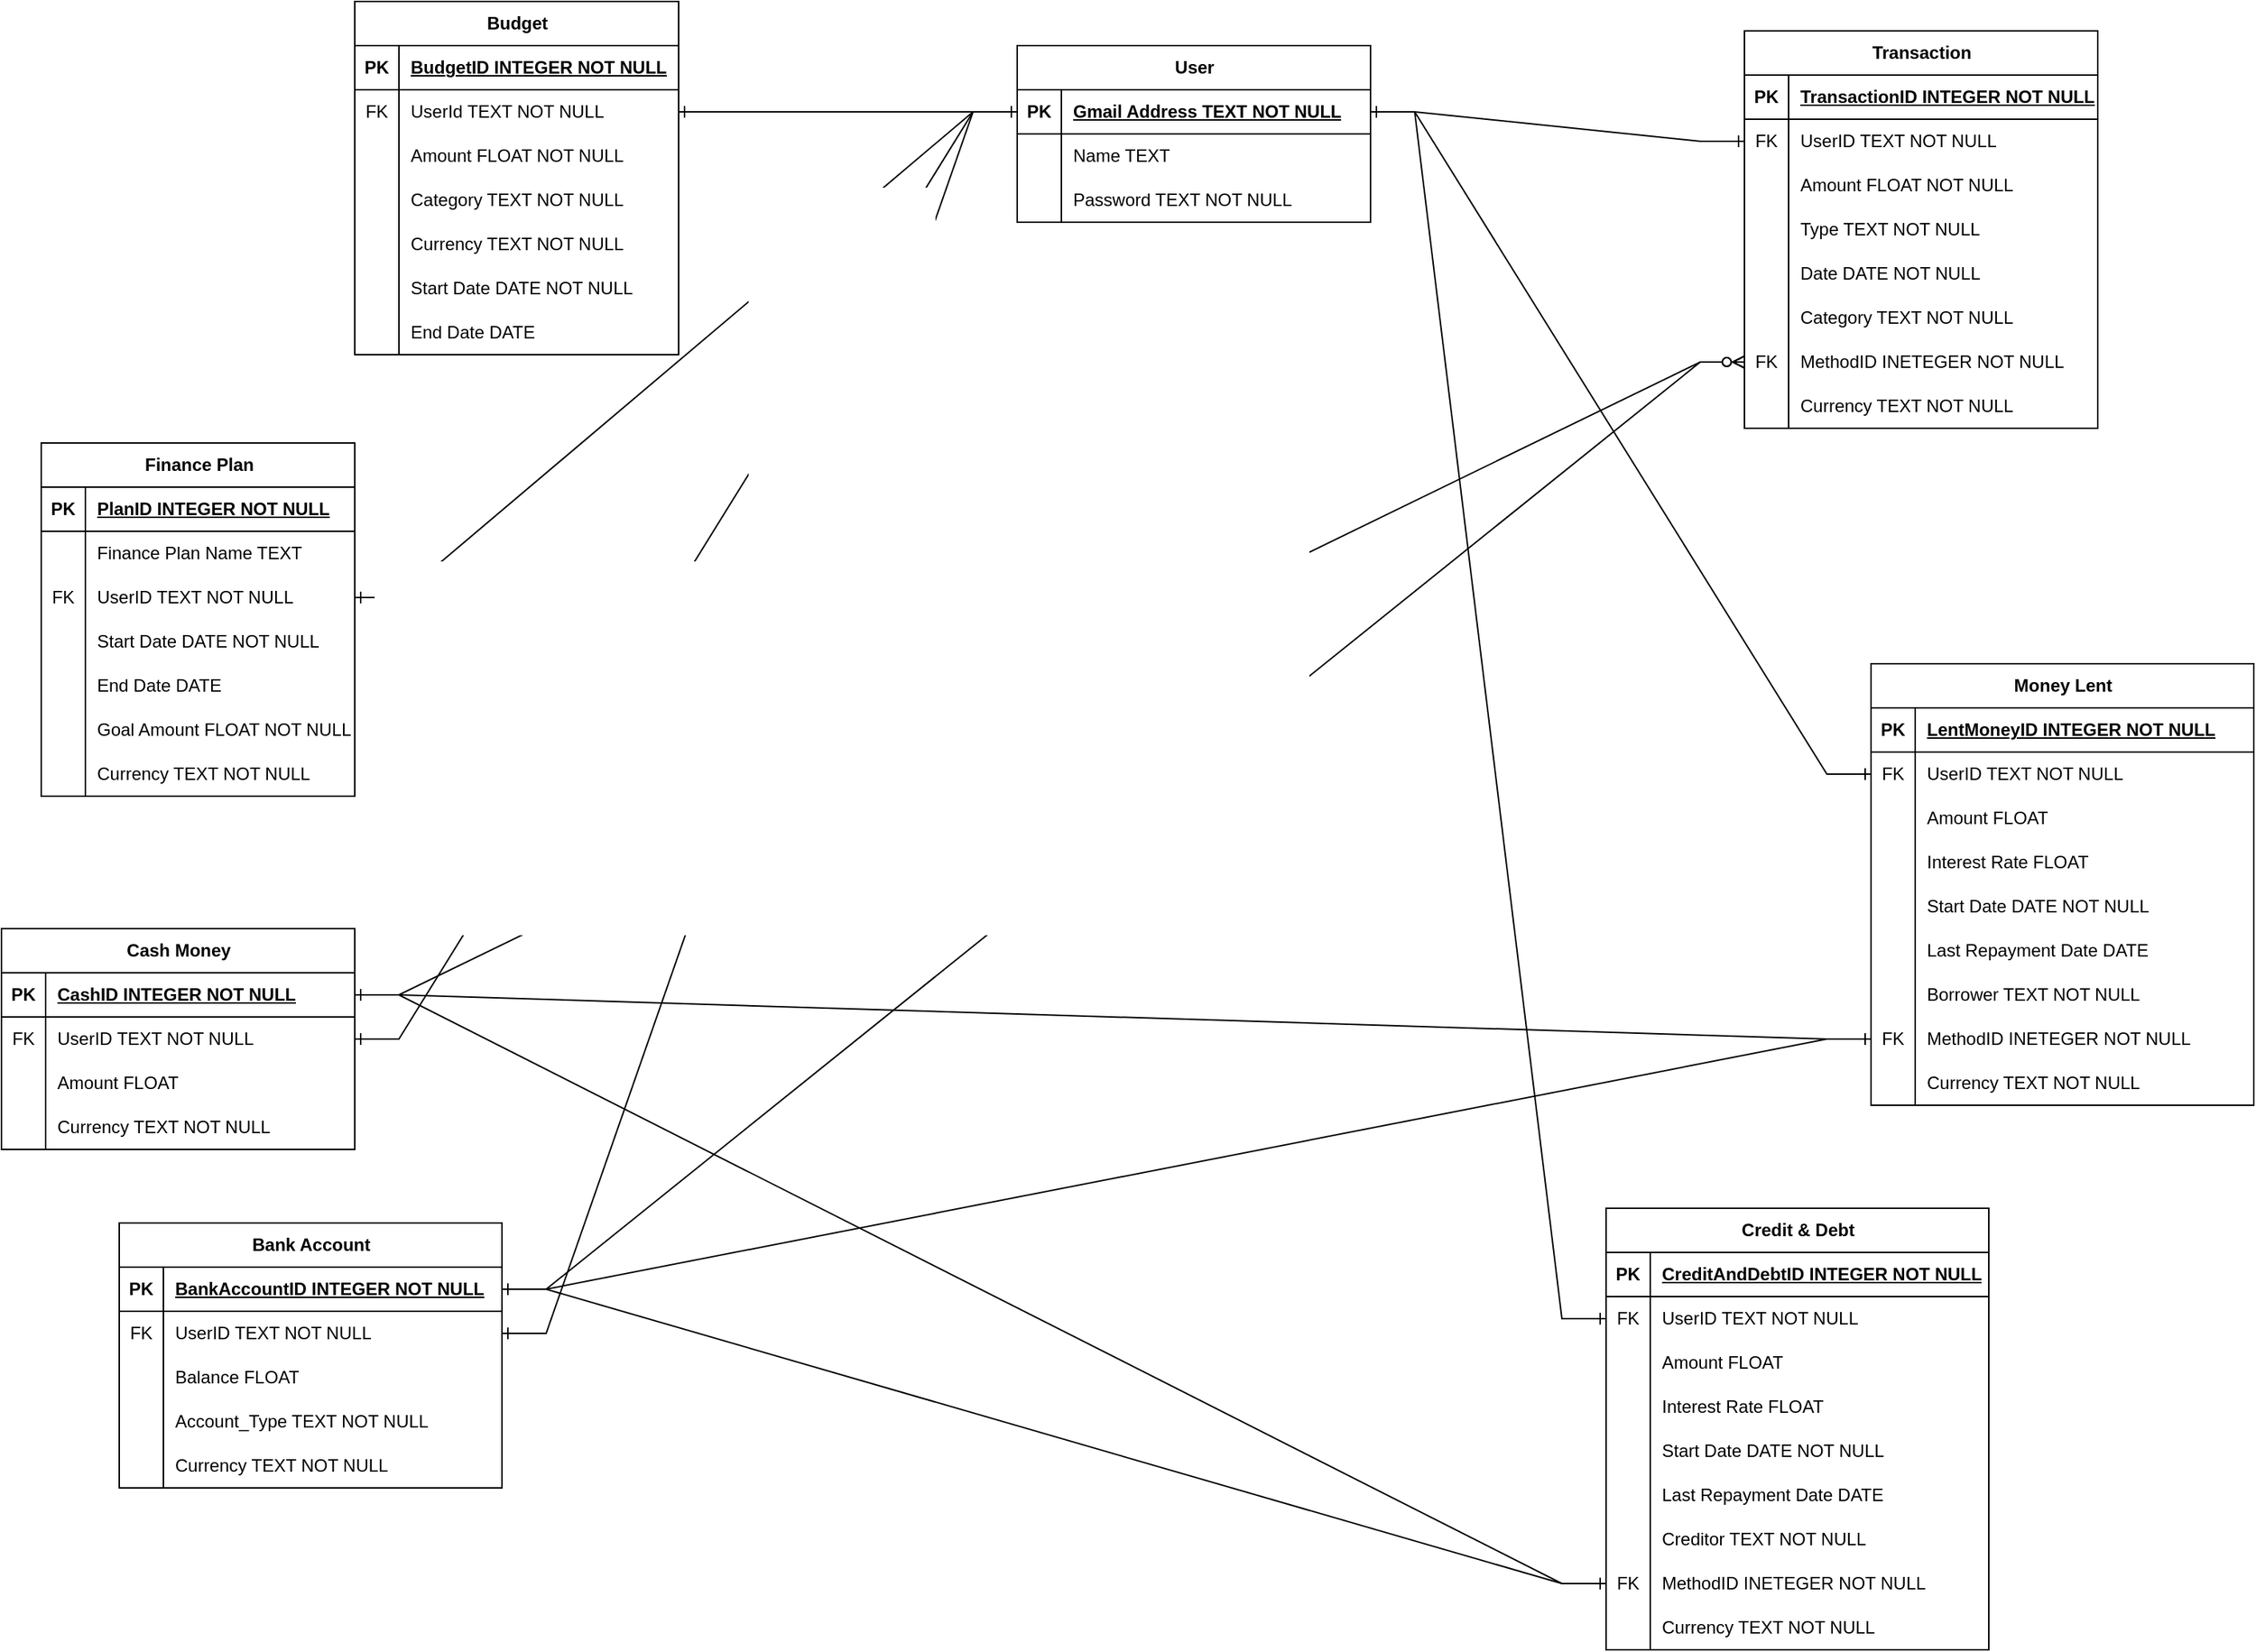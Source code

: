 <mxfile version="24.1.0" type="device">
  <diagram name="Страница — 1" id="-2LFk8JAQjrHqliSKlow">
    <mxGraphModel dx="3653" dy="1266" grid="1" gridSize="10" guides="1" tooltips="1" connect="1" arrows="1" fold="1" page="1" pageScale="1" pageWidth="827" pageHeight="1169" math="0" shadow="0">
      <root>
        <mxCell id="0" />
        <mxCell id="1" parent="0" />
        <mxCell id="CvcIzRDYWGtSCSAKJUtV-1" value="User" style="shape=table;startSize=30;container=1;collapsible=1;childLayout=tableLayout;fixedRows=1;rowLines=0;fontStyle=1;align=center;resizeLast=1;html=1;" parent="1" vertex="1">
          <mxGeometry x="-320" y="290" width="240" height="120" as="geometry" />
        </mxCell>
        <mxCell id="CvcIzRDYWGtSCSAKJUtV-2" value="" style="shape=tableRow;horizontal=0;startSize=0;swimlaneHead=0;swimlaneBody=0;fillColor=none;collapsible=0;dropTarget=0;points=[[0,0.5],[1,0.5]];portConstraint=eastwest;top=0;left=0;right=0;bottom=1;" parent="CvcIzRDYWGtSCSAKJUtV-1" vertex="1">
          <mxGeometry y="30" width="240" height="30" as="geometry" />
        </mxCell>
        <mxCell id="CvcIzRDYWGtSCSAKJUtV-3" value="PK" style="shape=partialRectangle;connectable=0;fillColor=none;top=0;left=0;bottom=0;right=0;fontStyle=1;overflow=hidden;whiteSpace=wrap;html=1;" parent="CvcIzRDYWGtSCSAKJUtV-2" vertex="1">
          <mxGeometry width="30" height="30" as="geometry">
            <mxRectangle width="30" height="30" as="alternateBounds" />
          </mxGeometry>
        </mxCell>
        <mxCell id="CvcIzRDYWGtSCSAKJUtV-4" value="Gmail Address TEXT NOT NULL" style="shape=partialRectangle;connectable=0;fillColor=none;top=0;left=0;bottom=0;right=0;align=left;spacingLeft=6;fontStyle=5;overflow=hidden;whiteSpace=wrap;html=1;" parent="CvcIzRDYWGtSCSAKJUtV-2" vertex="1">
          <mxGeometry x="30" width="210" height="30" as="geometry">
            <mxRectangle width="210" height="30" as="alternateBounds" />
          </mxGeometry>
        </mxCell>
        <mxCell id="CvcIzRDYWGtSCSAKJUtV-5" value="" style="shape=tableRow;horizontal=0;startSize=0;swimlaneHead=0;swimlaneBody=0;fillColor=none;collapsible=0;dropTarget=0;points=[[0,0.5],[1,0.5]];portConstraint=eastwest;top=0;left=0;right=0;bottom=0;" parent="CvcIzRDYWGtSCSAKJUtV-1" vertex="1">
          <mxGeometry y="60" width="240" height="30" as="geometry" />
        </mxCell>
        <mxCell id="CvcIzRDYWGtSCSAKJUtV-6" value="" style="shape=partialRectangle;connectable=0;fillColor=none;top=0;left=0;bottom=0;right=0;editable=1;overflow=hidden;whiteSpace=wrap;html=1;" parent="CvcIzRDYWGtSCSAKJUtV-5" vertex="1">
          <mxGeometry width="30" height="30" as="geometry">
            <mxRectangle width="30" height="30" as="alternateBounds" />
          </mxGeometry>
        </mxCell>
        <mxCell id="CvcIzRDYWGtSCSAKJUtV-7" value="Name TEXT" style="shape=partialRectangle;connectable=0;fillColor=none;top=0;left=0;bottom=0;right=0;align=left;spacingLeft=6;overflow=hidden;whiteSpace=wrap;html=1;" parent="CvcIzRDYWGtSCSAKJUtV-5" vertex="1">
          <mxGeometry x="30" width="210" height="30" as="geometry">
            <mxRectangle width="210" height="30" as="alternateBounds" />
          </mxGeometry>
        </mxCell>
        <mxCell id="CvcIzRDYWGtSCSAKJUtV-8" value="" style="shape=tableRow;horizontal=0;startSize=0;swimlaneHead=0;swimlaneBody=0;fillColor=none;collapsible=0;dropTarget=0;points=[[0,0.5],[1,0.5]];portConstraint=eastwest;top=0;left=0;right=0;bottom=0;" parent="CvcIzRDYWGtSCSAKJUtV-1" vertex="1">
          <mxGeometry y="90" width="240" height="30" as="geometry" />
        </mxCell>
        <mxCell id="CvcIzRDYWGtSCSAKJUtV-9" value="" style="shape=partialRectangle;connectable=0;fillColor=none;top=0;left=0;bottom=0;right=0;editable=1;overflow=hidden;whiteSpace=wrap;html=1;" parent="CvcIzRDYWGtSCSAKJUtV-8" vertex="1">
          <mxGeometry width="30" height="30" as="geometry">
            <mxRectangle width="30" height="30" as="alternateBounds" />
          </mxGeometry>
        </mxCell>
        <mxCell id="CvcIzRDYWGtSCSAKJUtV-10" value="Password TEXT NOT NULL" style="shape=partialRectangle;connectable=0;fillColor=none;top=0;left=0;bottom=0;right=0;align=left;spacingLeft=6;overflow=hidden;whiteSpace=wrap;html=1;" parent="CvcIzRDYWGtSCSAKJUtV-8" vertex="1">
          <mxGeometry x="30" width="210" height="30" as="geometry">
            <mxRectangle width="210" height="30" as="alternateBounds" />
          </mxGeometry>
        </mxCell>
        <mxCell id="AfCk5eyGVa4QtN4eHVGA-1" value="Bank Account" style="shape=table;startSize=30;container=1;collapsible=1;childLayout=tableLayout;fixedRows=1;rowLines=0;fontStyle=1;align=center;resizeLast=1;html=1;" vertex="1" parent="1">
          <mxGeometry x="-930" y="1090" width="260" height="180" as="geometry" />
        </mxCell>
        <mxCell id="AfCk5eyGVa4QtN4eHVGA-2" value="" style="shape=tableRow;horizontal=0;startSize=0;swimlaneHead=0;swimlaneBody=0;fillColor=none;collapsible=0;dropTarget=0;points=[[0,0.5],[1,0.5]];portConstraint=eastwest;top=0;left=0;right=0;bottom=1;" vertex="1" parent="AfCk5eyGVa4QtN4eHVGA-1">
          <mxGeometry y="30" width="260" height="30" as="geometry" />
        </mxCell>
        <mxCell id="AfCk5eyGVa4QtN4eHVGA-3" value="PK" style="shape=partialRectangle;connectable=0;fillColor=none;top=0;left=0;bottom=0;right=0;fontStyle=1;overflow=hidden;whiteSpace=wrap;html=1;" vertex="1" parent="AfCk5eyGVa4QtN4eHVGA-2">
          <mxGeometry width="30" height="30" as="geometry">
            <mxRectangle width="30" height="30" as="alternateBounds" />
          </mxGeometry>
        </mxCell>
        <mxCell id="AfCk5eyGVa4QtN4eHVGA-4" value="BankAccountID INTEGER NOT NULL" style="shape=partialRectangle;connectable=0;fillColor=none;top=0;left=0;bottom=0;right=0;align=left;spacingLeft=6;fontStyle=5;overflow=hidden;whiteSpace=wrap;html=1;" vertex="1" parent="AfCk5eyGVa4QtN4eHVGA-2">
          <mxGeometry x="30" width="230" height="30" as="geometry">
            <mxRectangle width="230" height="30" as="alternateBounds" />
          </mxGeometry>
        </mxCell>
        <mxCell id="AfCk5eyGVa4QtN4eHVGA-62" style="shape=tableRow;horizontal=0;startSize=0;swimlaneHead=0;swimlaneBody=0;fillColor=none;collapsible=0;dropTarget=0;points=[[0,0.5],[1,0.5]];portConstraint=eastwest;top=0;left=0;right=0;bottom=0;" vertex="1" parent="AfCk5eyGVa4QtN4eHVGA-1">
          <mxGeometry y="60" width="260" height="30" as="geometry" />
        </mxCell>
        <mxCell id="AfCk5eyGVa4QtN4eHVGA-63" value="FK" style="shape=partialRectangle;connectable=0;fillColor=none;top=0;left=0;bottom=0;right=0;editable=1;overflow=hidden;whiteSpace=wrap;html=1;" vertex="1" parent="AfCk5eyGVa4QtN4eHVGA-62">
          <mxGeometry width="30" height="30" as="geometry">
            <mxRectangle width="30" height="30" as="alternateBounds" />
          </mxGeometry>
        </mxCell>
        <mxCell id="AfCk5eyGVa4QtN4eHVGA-64" value="UserID TEXT NOT NULL" style="shape=partialRectangle;connectable=0;fillColor=none;top=0;left=0;bottom=0;right=0;align=left;spacingLeft=6;overflow=hidden;whiteSpace=wrap;html=1;" vertex="1" parent="AfCk5eyGVa4QtN4eHVGA-62">
          <mxGeometry x="30" width="230" height="30" as="geometry">
            <mxRectangle width="230" height="30" as="alternateBounds" />
          </mxGeometry>
        </mxCell>
        <mxCell id="AfCk5eyGVa4QtN4eHVGA-5" value="" style="shape=tableRow;horizontal=0;startSize=0;swimlaneHead=0;swimlaneBody=0;fillColor=none;collapsible=0;dropTarget=0;points=[[0,0.5],[1,0.5]];portConstraint=eastwest;top=0;left=0;right=0;bottom=0;" vertex="1" parent="AfCk5eyGVa4QtN4eHVGA-1">
          <mxGeometry y="90" width="260" height="30" as="geometry" />
        </mxCell>
        <mxCell id="AfCk5eyGVa4QtN4eHVGA-6" value="" style="shape=partialRectangle;connectable=0;fillColor=none;top=0;left=0;bottom=0;right=0;editable=1;overflow=hidden;whiteSpace=wrap;html=1;" vertex="1" parent="AfCk5eyGVa4QtN4eHVGA-5">
          <mxGeometry width="30" height="30" as="geometry">
            <mxRectangle width="30" height="30" as="alternateBounds" />
          </mxGeometry>
        </mxCell>
        <mxCell id="AfCk5eyGVa4QtN4eHVGA-7" value="Balance FLOAT" style="shape=partialRectangle;connectable=0;fillColor=none;top=0;left=0;bottom=0;right=0;align=left;spacingLeft=6;overflow=hidden;whiteSpace=wrap;html=1;" vertex="1" parent="AfCk5eyGVa4QtN4eHVGA-5">
          <mxGeometry x="30" width="230" height="30" as="geometry">
            <mxRectangle width="230" height="30" as="alternateBounds" />
          </mxGeometry>
        </mxCell>
        <mxCell id="AfCk5eyGVa4QtN4eHVGA-8" value="" style="shape=tableRow;horizontal=0;startSize=0;swimlaneHead=0;swimlaneBody=0;fillColor=none;collapsible=0;dropTarget=0;points=[[0,0.5],[1,0.5]];portConstraint=eastwest;top=0;left=0;right=0;bottom=0;" vertex="1" parent="AfCk5eyGVa4QtN4eHVGA-1">
          <mxGeometry y="120" width="260" height="30" as="geometry" />
        </mxCell>
        <mxCell id="AfCk5eyGVa4QtN4eHVGA-9" value="" style="shape=partialRectangle;connectable=0;fillColor=none;top=0;left=0;bottom=0;right=0;editable=1;overflow=hidden;whiteSpace=wrap;html=1;" vertex="1" parent="AfCk5eyGVa4QtN4eHVGA-8">
          <mxGeometry width="30" height="30" as="geometry">
            <mxRectangle width="30" height="30" as="alternateBounds" />
          </mxGeometry>
        </mxCell>
        <mxCell id="AfCk5eyGVa4QtN4eHVGA-10" value="Account_Type TEXT NOT NULL" style="shape=partialRectangle;connectable=0;fillColor=none;top=0;left=0;bottom=0;right=0;align=left;spacingLeft=6;overflow=hidden;whiteSpace=wrap;html=1;" vertex="1" parent="AfCk5eyGVa4QtN4eHVGA-8">
          <mxGeometry x="30" width="230" height="30" as="geometry">
            <mxRectangle width="230" height="30" as="alternateBounds" />
          </mxGeometry>
        </mxCell>
        <mxCell id="AfCk5eyGVa4QtN4eHVGA-11" value="" style="shape=tableRow;horizontal=0;startSize=0;swimlaneHead=0;swimlaneBody=0;fillColor=none;collapsible=0;dropTarget=0;points=[[0,0.5],[1,0.5]];portConstraint=eastwest;top=0;left=0;right=0;bottom=0;" vertex="1" parent="AfCk5eyGVa4QtN4eHVGA-1">
          <mxGeometry y="150" width="260" height="30" as="geometry" />
        </mxCell>
        <mxCell id="AfCk5eyGVa4QtN4eHVGA-12" value="" style="shape=partialRectangle;connectable=0;fillColor=none;top=0;left=0;bottom=0;right=0;editable=1;overflow=hidden;whiteSpace=wrap;html=1;" vertex="1" parent="AfCk5eyGVa4QtN4eHVGA-11">
          <mxGeometry width="30" height="30" as="geometry">
            <mxRectangle width="30" height="30" as="alternateBounds" />
          </mxGeometry>
        </mxCell>
        <mxCell id="AfCk5eyGVa4QtN4eHVGA-13" value="Currency TEXT NOT NULL" style="shape=partialRectangle;connectable=0;fillColor=none;top=0;left=0;bottom=0;right=0;align=left;spacingLeft=6;overflow=hidden;whiteSpace=wrap;html=1;" vertex="1" parent="AfCk5eyGVa4QtN4eHVGA-11">
          <mxGeometry x="30" width="230" height="30" as="geometry">
            <mxRectangle width="230" height="30" as="alternateBounds" />
          </mxGeometry>
        </mxCell>
        <mxCell id="AfCk5eyGVa4QtN4eHVGA-21" value="Transaction" style="shape=table;startSize=30;container=1;collapsible=1;childLayout=tableLayout;fixedRows=1;rowLines=0;fontStyle=1;align=center;resizeLast=1;html=1;" vertex="1" parent="1">
          <mxGeometry x="174" y="280" width="240" height="270" as="geometry" />
        </mxCell>
        <mxCell id="AfCk5eyGVa4QtN4eHVGA-22" value="" style="shape=tableRow;horizontal=0;startSize=0;swimlaneHead=0;swimlaneBody=0;fillColor=none;collapsible=0;dropTarget=0;points=[[0,0.5],[1,0.5]];portConstraint=eastwest;top=0;left=0;right=0;bottom=1;" vertex="1" parent="AfCk5eyGVa4QtN4eHVGA-21">
          <mxGeometry y="30" width="240" height="30" as="geometry" />
        </mxCell>
        <mxCell id="AfCk5eyGVa4QtN4eHVGA-23" value="PK" style="shape=partialRectangle;connectable=0;fillColor=none;top=0;left=0;bottom=0;right=0;fontStyle=1;overflow=hidden;whiteSpace=wrap;html=1;" vertex="1" parent="AfCk5eyGVa4QtN4eHVGA-22">
          <mxGeometry width="30" height="30" as="geometry">
            <mxRectangle width="30" height="30" as="alternateBounds" />
          </mxGeometry>
        </mxCell>
        <mxCell id="AfCk5eyGVa4QtN4eHVGA-24" value="TransactionID INTEGER NOT NULL" style="shape=partialRectangle;connectable=0;fillColor=none;top=0;left=0;bottom=0;right=0;align=left;spacingLeft=6;fontStyle=5;overflow=hidden;whiteSpace=wrap;html=1;" vertex="1" parent="AfCk5eyGVa4QtN4eHVGA-22">
          <mxGeometry x="30" width="210" height="30" as="geometry">
            <mxRectangle width="210" height="30" as="alternateBounds" />
          </mxGeometry>
        </mxCell>
        <mxCell id="AfCk5eyGVa4QtN4eHVGA-59" style="shape=tableRow;horizontal=0;startSize=0;swimlaneHead=0;swimlaneBody=0;fillColor=none;collapsible=0;dropTarget=0;points=[[0,0.5],[1,0.5]];portConstraint=eastwest;top=0;left=0;right=0;bottom=0;" vertex="1" parent="AfCk5eyGVa4QtN4eHVGA-21">
          <mxGeometry y="60" width="240" height="30" as="geometry" />
        </mxCell>
        <mxCell id="AfCk5eyGVa4QtN4eHVGA-60" value="FK" style="shape=partialRectangle;connectable=0;fillColor=none;top=0;left=0;bottom=0;right=0;editable=1;overflow=hidden;whiteSpace=wrap;html=1;" vertex="1" parent="AfCk5eyGVa4QtN4eHVGA-59">
          <mxGeometry width="30" height="30" as="geometry">
            <mxRectangle width="30" height="30" as="alternateBounds" />
          </mxGeometry>
        </mxCell>
        <mxCell id="AfCk5eyGVa4QtN4eHVGA-61" value="UserID TEXT NOT NULL" style="shape=partialRectangle;connectable=0;fillColor=none;top=0;left=0;bottom=0;right=0;align=left;spacingLeft=6;overflow=hidden;whiteSpace=wrap;html=1;" vertex="1" parent="AfCk5eyGVa4QtN4eHVGA-59">
          <mxGeometry x="30" width="210" height="30" as="geometry">
            <mxRectangle width="210" height="30" as="alternateBounds" />
          </mxGeometry>
        </mxCell>
        <mxCell id="AfCk5eyGVa4QtN4eHVGA-25" value="" style="shape=tableRow;horizontal=0;startSize=0;swimlaneHead=0;swimlaneBody=0;fillColor=none;collapsible=0;dropTarget=0;points=[[0,0.5],[1,0.5]];portConstraint=eastwest;top=0;left=0;right=0;bottom=0;" vertex="1" parent="AfCk5eyGVa4QtN4eHVGA-21">
          <mxGeometry y="90" width="240" height="30" as="geometry" />
        </mxCell>
        <mxCell id="AfCk5eyGVa4QtN4eHVGA-26" value="" style="shape=partialRectangle;connectable=0;fillColor=none;top=0;left=0;bottom=0;right=0;editable=1;overflow=hidden;whiteSpace=wrap;html=1;" vertex="1" parent="AfCk5eyGVa4QtN4eHVGA-25">
          <mxGeometry width="30" height="30" as="geometry">
            <mxRectangle width="30" height="30" as="alternateBounds" />
          </mxGeometry>
        </mxCell>
        <mxCell id="AfCk5eyGVa4QtN4eHVGA-27" value="Amount FLOAT NOT NULL" style="shape=partialRectangle;connectable=0;fillColor=none;top=0;left=0;bottom=0;right=0;align=left;spacingLeft=6;overflow=hidden;whiteSpace=wrap;html=1;" vertex="1" parent="AfCk5eyGVa4QtN4eHVGA-25">
          <mxGeometry x="30" width="210" height="30" as="geometry">
            <mxRectangle width="210" height="30" as="alternateBounds" />
          </mxGeometry>
        </mxCell>
        <mxCell id="AfCk5eyGVa4QtN4eHVGA-28" value="" style="shape=tableRow;horizontal=0;startSize=0;swimlaneHead=0;swimlaneBody=0;fillColor=none;collapsible=0;dropTarget=0;points=[[0,0.5],[1,0.5]];portConstraint=eastwest;top=0;left=0;right=0;bottom=0;" vertex="1" parent="AfCk5eyGVa4QtN4eHVGA-21">
          <mxGeometry y="120" width="240" height="30" as="geometry" />
        </mxCell>
        <mxCell id="AfCk5eyGVa4QtN4eHVGA-29" value="" style="shape=partialRectangle;connectable=0;fillColor=none;top=0;left=0;bottom=0;right=0;editable=1;overflow=hidden;whiteSpace=wrap;html=1;" vertex="1" parent="AfCk5eyGVa4QtN4eHVGA-28">
          <mxGeometry width="30" height="30" as="geometry">
            <mxRectangle width="30" height="30" as="alternateBounds" />
          </mxGeometry>
        </mxCell>
        <mxCell id="AfCk5eyGVa4QtN4eHVGA-30" value="Type TEXT NOT NULL" style="shape=partialRectangle;connectable=0;fillColor=none;top=0;left=0;bottom=0;right=0;align=left;spacingLeft=6;overflow=hidden;whiteSpace=wrap;html=1;" vertex="1" parent="AfCk5eyGVa4QtN4eHVGA-28">
          <mxGeometry x="30" width="210" height="30" as="geometry">
            <mxRectangle width="210" height="30" as="alternateBounds" />
          </mxGeometry>
        </mxCell>
        <mxCell id="AfCk5eyGVa4QtN4eHVGA-31" value="" style="shape=tableRow;horizontal=0;startSize=0;swimlaneHead=0;swimlaneBody=0;fillColor=none;collapsible=0;dropTarget=0;points=[[0,0.5],[1,0.5]];portConstraint=eastwest;top=0;left=0;right=0;bottom=0;" vertex="1" parent="AfCk5eyGVa4QtN4eHVGA-21">
          <mxGeometry y="150" width="240" height="30" as="geometry" />
        </mxCell>
        <mxCell id="AfCk5eyGVa4QtN4eHVGA-32" value="" style="shape=partialRectangle;connectable=0;fillColor=none;top=0;left=0;bottom=0;right=0;editable=1;overflow=hidden;whiteSpace=wrap;html=1;" vertex="1" parent="AfCk5eyGVa4QtN4eHVGA-31">
          <mxGeometry width="30" height="30" as="geometry">
            <mxRectangle width="30" height="30" as="alternateBounds" />
          </mxGeometry>
        </mxCell>
        <mxCell id="AfCk5eyGVa4QtN4eHVGA-33" value="Date DATE NOT NULL" style="shape=partialRectangle;connectable=0;fillColor=none;top=0;left=0;bottom=0;right=0;align=left;spacingLeft=6;overflow=hidden;whiteSpace=wrap;html=1;" vertex="1" parent="AfCk5eyGVa4QtN4eHVGA-31">
          <mxGeometry x="30" width="210" height="30" as="geometry">
            <mxRectangle width="210" height="30" as="alternateBounds" />
          </mxGeometry>
        </mxCell>
        <mxCell id="AfCk5eyGVa4QtN4eHVGA-34" style="shape=tableRow;horizontal=0;startSize=0;swimlaneHead=0;swimlaneBody=0;fillColor=none;collapsible=0;dropTarget=0;points=[[0,0.5],[1,0.5]];portConstraint=eastwest;top=0;left=0;right=0;bottom=0;" vertex="1" parent="AfCk5eyGVa4QtN4eHVGA-21">
          <mxGeometry y="180" width="240" height="30" as="geometry" />
        </mxCell>
        <mxCell id="AfCk5eyGVa4QtN4eHVGA-35" style="shape=partialRectangle;connectable=0;fillColor=none;top=0;left=0;bottom=0;right=0;editable=1;overflow=hidden;whiteSpace=wrap;html=1;" vertex="1" parent="AfCk5eyGVa4QtN4eHVGA-34">
          <mxGeometry width="30" height="30" as="geometry">
            <mxRectangle width="30" height="30" as="alternateBounds" />
          </mxGeometry>
        </mxCell>
        <mxCell id="AfCk5eyGVa4QtN4eHVGA-36" value="Category TEXT NOT NULL" style="shape=partialRectangle;connectable=0;fillColor=none;top=0;left=0;bottom=0;right=0;align=left;spacingLeft=6;overflow=hidden;whiteSpace=wrap;html=1;" vertex="1" parent="AfCk5eyGVa4QtN4eHVGA-34">
          <mxGeometry x="30" width="210" height="30" as="geometry">
            <mxRectangle width="210" height="30" as="alternateBounds" />
          </mxGeometry>
        </mxCell>
        <mxCell id="AfCk5eyGVa4QtN4eHVGA-43" style="shape=tableRow;horizontal=0;startSize=0;swimlaneHead=0;swimlaneBody=0;fillColor=none;collapsible=0;dropTarget=0;points=[[0,0.5],[1,0.5]];portConstraint=eastwest;top=0;left=0;right=0;bottom=0;" vertex="1" parent="AfCk5eyGVa4QtN4eHVGA-21">
          <mxGeometry y="210" width="240" height="30" as="geometry" />
        </mxCell>
        <mxCell id="AfCk5eyGVa4QtN4eHVGA-44" value="FK" style="shape=partialRectangle;connectable=0;fillColor=none;top=0;left=0;bottom=0;right=0;editable=1;overflow=hidden;whiteSpace=wrap;html=1;" vertex="1" parent="AfCk5eyGVa4QtN4eHVGA-43">
          <mxGeometry width="30" height="30" as="geometry">
            <mxRectangle width="30" height="30" as="alternateBounds" />
          </mxGeometry>
        </mxCell>
        <mxCell id="AfCk5eyGVa4QtN4eHVGA-45" value="MethodID INETEGER NOT NULL" style="shape=partialRectangle;connectable=0;fillColor=none;top=0;left=0;bottom=0;right=0;align=left;spacingLeft=6;overflow=hidden;whiteSpace=wrap;html=1;" vertex="1" parent="AfCk5eyGVa4QtN4eHVGA-43">
          <mxGeometry x="30" width="210" height="30" as="geometry">
            <mxRectangle width="210" height="30" as="alternateBounds" />
          </mxGeometry>
        </mxCell>
        <mxCell id="AfCk5eyGVa4QtN4eHVGA-40" style="shape=tableRow;horizontal=0;startSize=0;swimlaneHead=0;swimlaneBody=0;fillColor=none;collapsible=0;dropTarget=0;points=[[0,0.5],[1,0.5]];portConstraint=eastwest;top=0;left=0;right=0;bottom=0;" vertex="1" parent="AfCk5eyGVa4QtN4eHVGA-21">
          <mxGeometry y="240" width="240" height="30" as="geometry" />
        </mxCell>
        <mxCell id="AfCk5eyGVa4QtN4eHVGA-41" style="shape=partialRectangle;connectable=0;fillColor=none;top=0;left=0;bottom=0;right=0;editable=1;overflow=hidden;whiteSpace=wrap;html=1;" vertex="1" parent="AfCk5eyGVa4QtN4eHVGA-40">
          <mxGeometry width="30" height="30" as="geometry">
            <mxRectangle width="30" height="30" as="alternateBounds" />
          </mxGeometry>
        </mxCell>
        <mxCell id="AfCk5eyGVa4QtN4eHVGA-42" value="Currency TEXT NOT NULL" style="shape=partialRectangle;connectable=0;fillColor=none;top=0;left=0;bottom=0;right=0;align=left;spacingLeft=6;overflow=hidden;whiteSpace=wrap;html=1;" vertex="1" parent="AfCk5eyGVa4QtN4eHVGA-40">
          <mxGeometry x="30" width="210" height="30" as="geometry">
            <mxRectangle width="210" height="30" as="alternateBounds" />
          </mxGeometry>
        </mxCell>
        <mxCell id="AfCk5eyGVa4QtN4eHVGA-46" value="Cash Money" style="shape=table;startSize=30;container=1;collapsible=1;childLayout=tableLayout;fixedRows=1;rowLines=0;fontStyle=1;align=center;resizeLast=1;html=1;" vertex="1" parent="1">
          <mxGeometry x="-1010" y="890" width="240" height="150" as="geometry" />
        </mxCell>
        <mxCell id="AfCk5eyGVa4QtN4eHVGA-47" value="" style="shape=tableRow;horizontal=0;startSize=0;swimlaneHead=0;swimlaneBody=0;fillColor=none;collapsible=0;dropTarget=0;points=[[0,0.5],[1,0.5]];portConstraint=eastwest;top=0;left=0;right=0;bottom=1;" vertex="1" parent="AfCk5eyGVa4QtN4eHVGA-46">
          <mxGeometry y="30" width="240" height="30" as="geometry" />
        </mxCell>
        <mxCell id="AfCk5eyGVa4QtN4eHVGA-48" value="PK" style="shape=partialRectangle;connectable=0;fillColor=none;top=0;left=0;bottom=0;right=0;fontStyle=1;overflow=hidden;whiteSpace=wrap;html=1;" vertex="1" parent="AfCk5eyGVa4QtN4eHVGA-47">
          <mxGeometry width="30" height="30" as="geometry">
            <mxRectangle width="30" height="30" as="alternateBounds" />
          </mxGeometry>
        </mxCell>
        <mxCell id="AfCk5eyGVa4QtN4eHVGA-49" value="CashID INTEGER NOT NULL" style="shape=partialRectangle;connectable=0;fillColor=none;top=0;left=0;bottom=0;right=0;align=left;spacingLeft=6;fontStyle=5;overflow=hidden;whiteSpace=wrap;html=1;" vertex="1" parent="AfCk5eyGVa4QtN4eHVGA-47">
          <mxGeometry x="30" width="210" height="30" as="geometry">
            <mxRectangle width="210" height="30" as="alternateBounds" />
          </mxGeometry>
        </mxCell>
        <mxCell id="AfCk5eyGVa4QtN4eHVGA-50" value="" style="shape=tableRow;horizontal=0;startSize=0;swimlaneHead=0;swimlaneBody=0;fillColor=none;collapsible=0;dropTarget=0;points=[[0,0.5],[1,0.5]];portConstraint=eastwest;top=0;left=0;right=0;bottom=0;" vertex="1" parent="AfCk5eyGVa4QtN4eHVGA-46">
          <mxGeometry y="60" width="240" height="30" as="geometry" />
        </mxCell>
        <mxCell id="AfCk5eyGVa4QtN4eHVGA-51" value="FK" style="shape=partialRectangle;connectable=0;fillColor=none;top=0;left=0;bottom=0;right=0;editable=1;overflow=hidden;whiteSpace=wrap;html=1;" vertex="1" parent="AfCk5eyGVa4QtN4eHVGA-50">
          <mxGeometry width="30" height="30" as="geometry">
            <mxRectangle width="30" height="30" as="alternateBounds" />
          </mxGeometry>
        </mxCell>
        <mxCell id="AfCk5eyGVa4QtN4eHVGA-52" value="UserID TEXT NOT NULL" style="shape=partialRectangle;connectable=0;fillColor=none;top=0;left=0;bottom=0;right=0;align=left;spacingLeft=6;overflow=hidden;whiteSpace=wrap;html=1;" vertex="1" parent="AfCk5eyGVa4QtN4eHVGA-50">
          <mxGeometry x="30" width="210" height="30" as="geometry">
            <mxRectangle width="210" height="30" as="alternateBounds" />
          </mxGeometry>
        </mxCell>
        <mxCell id="AfCk5eyGVa4QtN4eHVGA-53" value="" style="shape=tableRow;horizontal=0;startSize=0;swimlaneHead=0;swimlaneBody=0;fillColor=none;collapsible=0;dropTarget=0;points=[[0,0.5],[1,0.5]];portConstraint=eastwest;top=0;left=0;right=0;bottom=0;" vertex="1" parent="AfCk5eyGVa4QtN4eHVGA-46">
          <mxGeometry y="90" width="240" height="30" as="geometry" />
        </mxCell>
        <mxCell id="AfCk5eyGVa4QtN4eHVGA-54" value="" style="shape=partialRectangle;connectable=0;fillColor=none;top=0;left=0;bottom=0;right=0;editable=1;overflow=hidden;whiteSpace=wrap;html=1;" vertex="1" parent="AfCk5eyGVa4QtN4eHVGA-53">
          <mxGeometry width="30" height="30" as="geometry">
            <mxRectangle width="30" height="30" as="alternateBounds" />
          </mxGeometry>
        </mxCell>
        <mxCell id="AfCk5eyGVa4QtN4eHVGA-55" value="Amount FLOAT" style="shape=partialRectangle;connectable=0;fillColor=none;top=0;left=0;bottom=0;right=0;align=left;spacingLeft=6;overflow=hidden;whiteSpace=wrap;html=1;" vertex="1" parent="AfCk5eyGVa4QtN4eHVGA-53">
          <mxGeometry x="30" width="210" height="30" as="geometry">
            <mxRectangle width="210" height="30" as="alternateBounds" />
          </mxGeometry>
        </mxCell>
        <mxCell id="AfCk5eyGVa4QtN4eHVGA-56" value="" style="shape=tableRow;horizontal=0;startSize=0;swimlaneHead=0;swimlaneBody=0;fillColor=none;collapsible=0;dropTarget=0;points=[[0,0.5],[1,0.5]];portConstraint=eastwest;top=0;left=0;right=0;bottom=0;" vertex="1" parent="AfCk5eyGVa4QtN4eHVGA-46">
          <mxGeometry y="120" width="240" height="30" as="geometry" />
        </mxCell>
        <mxCell id="AfCk5eyGVa4QtN4eHVGA-57" value="" style="shape=partialRectangle;connectable=0;fillColor=none;top=0;left=0;bottom=0;right=0;editable=1;overflow=hidden;whiteSpace=wrap;html=1;" vertex="1" parent="AfCk5eyGVa4QtN4eHVGA-56">
          <mxGeometry width="30" height="30" as="geometry">
            <mxRectangle width="30" height="30" as="alternateBounds" />
          </mxGeometry>
        </mxCell>
        <mxCell id="AfCk5eyGVa4QtN4eHVGA-58" value="Currency TEXT NOT NULL" style="shape=partialRectangle;connectable=0;fillColor=none;top=0;left=0;bottom=0;right=0;align=left;spacingLeft=6;overflow=hidden;whiteSpace=wrap;html=1;" vertex="1" parent="AfCk5eyGVa4QtN4eHVGA-56">
          <mxGeometry x="30" width="210" height="30" as="geometry">
            <mxRectangle width="210" height="30" as="alternateBounds" />
          </mxGeometry>
        </mxCell>
        <mxCell id="AfCk5eyGVa4QtN4eHVGA-65" value="Credit &amp;amp; Debt" style="shape=table;startSize=30;container=1;collapsible=1;childLayout=tableLayout;fixedRows=1;rowLines=0;fontStyle=1;align=center;resizeLast=1;html=1;" vertex="1" parent="1">
          <mxGeometry x="80" y="1080" width="260" height="300" as="geometry" />
        </mxCell>
        <mxCell id="AfCk5eyGVa4QtN4eHVGA-66" value="" style="shape=tableRow;horizontal=0;startSize=0;swimlaneHead=0;swimlaneBody=0;fillColor=none;collapsible=0;dropTarget=0;points=[[0,0.5],[1,0.5]];portConstraint=eastwest;top=0;left=0;right=0;bottom=1;" vertex="1" parent="AfCk5eyGVa4QtN4eHVGA-65">
          <mxGeometry y="30" width="260" height="30" as="geometry" />
        </mxCell>
        <mxCell id="AfCk5eyGVa4QtN4eHVGA-67" value="PK" style="shape=partialRectangle;connectable=0;fillColor=none;top=0;left=0;bottom=0;right=0;fontStyle=1;overflow=hidden;whiteSpace=wrap;html=1;" vertex="1" parent="AfCk5eyGVa4QtN4eHVGA-66">
          <mxGeometry width="30" height="30" as="geometry">
            <mxRectangle width="30" height="30" as="alternateBounds" />
          </mxGeometry>
        </mxCell>
        <mxCell id="AfCk5eyGVa4QtN4eHVGA-68" value="CreditAndDebtID INTEGER NOT NULL" style="shape=partialRectangle;connectable=0;fillColor=none;top=0;left=0;bottom=0;right=0;align=left;spacingLeft=6;fontStyle=5;overflow=hidden;whiteSpace=wrap;html=1;" vertex="1" parent="AfCk5eyGVa4QtN4eHVGA-66">
          <mxGeometry x="30" width="230" height="30" as="geometry">
            <mxRectangle width="230" height="30" as="alternateBounds" />
          </mxGeometry>
        </mxCell>
        <mxCell id="AfCk5eyGVa4QtN4eHVGA-69" value="" style="shape=tableRow;horizontal=0;startSize=0;swimlaneHead=0;swimlaneBody=0;fillColor=none;collapsible=0;dropTarget=0;points=[[0,0.5],[1,0.5]];portConstraint=eastwest;top=0;left=0;right=0;bottom=0;" vertex="1" parent="AfCk5eyGVa4QtN4eHVGA-65">
          <mxGeometry y="60" width="260" height="30" as="geometry" />
        </mxCell>
        <mxCell id="AfCk5eyGVa4QtN4eHVGA-70" value="FK" style="shape=partialRectangle;connectable=0;fillColor=none;top=0;left=0;bottom=0;right=0;editable=1;overflow=hidden;whiteSpace=wrap;html=1;" vertex="1" parent="AfCk5eyGVa4QtN4eHVGA-69">
          <mxGeometry width="30" height="30" as="geometry">
            <mxRectangle width="30" height="30" as="alternateBounds" />
          </mxGeometry>
        </mxCell>
        <mxCell id="AfCk5eyGVa4QtN4eHVGA-71" value="UserID TEXT NOT NULL" style="shape=partialRectangle;connectable=0;fillColor=none;top=0;left=0;bottom=0;right=0;align=left;spacingLeft=6;overflow=hidden;whiteSpace=wrap;html=1;" vertex="1" parent="AfCk5eyGVa4QtN4eHVGA-69">
          <mxGeometry x="30" width="230" height="30" as="geometry">
            <mxRectangle width="230" height="30" as="alternateBounds" />
          </mxGeometry>
        </mxCell>
        <mxCell id="AfCk5eyGVa4QtN4eHVGA-72" value="" style="shape=tableRow;horizontal=0;startSize=0;swimlaneHead=0;swimlaneBody=0;fillColor=none;collapsible=0;dropTarget=0;points=[[0,0.5],[1,0.5]];portConstraint=eastwest;top=0;left=0;right=0;bottom=0;" vertex="1" parent="AfCk5eyGVa4QtN4eHVGA-65">
          <mxGeometry y="90" width="260" height="30" as="geometry" />
        </mxCell>
        <mxCell id="AfCk5eyGVa4QtN4eHVGA-73" value="" style="shape=partialRectangle;connectable=0;fillColor=none;top=0;left=0;bottom=0;right=0;editable=1;overflow=hidden;whiteSpace=wrap;html=1;" vertex="1" parent="AfCk5eyGVa4QtN4eHVGA-72">
          <mxGeometry width="30" height="30" as="geometry">
            <mxRectangle width="30" height="30" as="alternateBounds" />
          </mxGeometry>
        </mxCell>
        <mxCell id="AfCk5eyGVa4QtN4eHVGA-74" value="Amount FLOAT" style="shape=partialRectangle;connectable=0;fillColor=none;top=0;left=0;bottom=0;right=0;align=left;spacingLeft=6;overflow=hidden;whiteSpace=wrap;html=1;" vertex="1" parent="AfCk5eyGVa4QtN4eHVGA-72">
          <mxGeometry x="30" width="230" height="30" as="geometry">
            <mxRectangle width="230" height="30" as="alternateBounds" />
          </mxGeometry>
        </mxCell>
        <mxCell id="AfCk5eyGVa4QtN4eHVGA-75" value="" style="shape=tableRow;horizontal=0;startSize=0;swimlaneHead=0;swimlaneBody=0;fillColor=none;collapsible=0;dropTarget=0;points=[[0,0.5],[1,0.5]];portConstraint=eastwest;top=0;left=0;right=0;bottom=0;" vertex="1" parent="AfCk5eyGVa4QtN4eHVGA-65">
          <mxGeometry y="120" width="260" height="30" as="geometry" />
        </mxCell>
        <mxCell id="AfCk5eyGVa4QtN4eHVGA-76" value="" style="shape=partialRectangle;connectable=0;fillColor=none;top=0;left=0;bottom=0;right=0;editable=1;overflow=hidden;whiteSpace=wrap;html=1;" vertex="1" parent="AfCk5eyGVa4QtN4eHVGA-75">
          <mxGeometry width="30" height="30" as="geometry">
            <mxRectangle width="30" height="30" as="alternateBounds" />
          </mxGeometry>
        </mxCell>
        <mxCell id="AfCk5eyGVa4QtN4eHVGA-77" value="Interest Rate FLOAT" style="shape=partialRectangle;connectable=0;fillColor=none;top=0;left=0;bottom=0;right=0;align=left;spacingLeft=6;overflow=hidden;whiteSpace=wrap;html=1;" vertex="1" parent="AfCk5eyGVa4QtN4eHVGA-75">
          <mxGeometry x="30" width="230" height="30" as="geometry">
            <mxRectangle width="230" height="30" as="alternateBounds" />
          </mxGeometry>
        </mxCell>
        <mxCell id="AfCk5eyGVa4QtN4eHVGA-78" style="shape=tableRow;horizontal=0;startSize=0;swimlaneHead=0;swimlaneBody=0;fillColor=none;collapsible=0;dropTarget=0;points=[[0,0.5],[1,0.5]];portConstraint=eastwest;top=0;left=0;right=0;bottom=0;" vertex="1" parent="AfCk5eyGVa4QtN4eHVGA-65">
          <mxGeometry y="150" width="260" height="30" as="geometry" />
        </mxCell>
        <mxCell id="AfCk5eyGVa4QtN4eHVGA-79" style="shape=partialRectangle;connectable=0;fillColor=none;top=0;left=0;bottom=0;right=0;editable=1;overflow=hidden;whiteSpace=wrap;html=1;" vertex="1" parent="AfCk5eyGVa4QtN4eHVGA-78">
          <mxGeometry width="30" height="30" as="geometry">
            <mxRectangle width="30" height="30" as="alternateBounds" />
          </mxGeometry>
        </mxCell>
        <mxCell id="AfCk5eyGVa4QtN4eHVGA-80" value="Start Date DATE NOT NULL" style="shape=partialRectangle;connectable=0;fillColor=none;top=0;left=0;bottom=0;right=0;align=left;spacingLeft=6;overflow=hidden;whiteSpace=wrap;html=1;" vertex="1" parent="AfCk5eyGVa4QtN4eHVGA-78">
          <mxGeometry x="30" width="230" height="30" as="geometry">
            <mxRectangle width="230" height="30" as="alternateBounds" />
          </mxGeometry>
        </mxCell>
        <mxCell id="AfCk5eyGVa4QtN4eHVGA-165" style="shape=tableRow;horizontal=0;startSize=0;swimlaneHead=0;swimlaneBody=0;fillColor=none;collapsible=0;dropTarget=0;points=[[0,0.5],[1,0.5]];portConstraint=eastwest;top=0;left=0;right=0;bottom=0;" vertex="1" parent="AfCk5eyGVa4QtN4eHVGA-65">
          <mxGeometry y="180" width="260" height="30" as="geometry" />
        </mxCell>
        <mxCell id="AfCk5eyGVa4QtN4eHVGA-166" style="shape=partialRectangle;connectable=0;fillColor=none;top=0;left=0;bottom=0;right=0;editable=1;overflow=hidden;whiteSpace=wrap;html=1;" vertex="1" parent="AfCk5eyGVa4QtN4eHVGA-165">
          <mxGeometry width="30" height="30" as="geometry">
            <mxRectangle width="30" height="30" as="alternateBounds" />
          </mxGeometry>
        </mxCell>
        <mxCell id="AfCk5eyGVa4QtN4eHVGA-167" value="Last Repayment Date DATE" style="shape=partialRectangle;connectable=0;fillColor=none;top=0;left=0;bottom=0;right=0;align=left;spacingLeft=6;overflow=hidden;whiteSpace=wrap;html=1;" vertex="1" parent="AfCk5eyGVa4QtN4eHVGA-165">
          <mxGeometry x="30" width="230" height="30" as="geometry">
            <mxRectangle width="230" height="30" as="alternateBounds" />
          </mxGeometry>
        </mxCell>
        <mxCell id="AfCk5eyGVa4QtN4eHVGA-81" style="shape=tableRow;horizontal=0;startSize=0;swimlaneHead=0;swimlaneBody=0;fillColor=none;collapsible=0;dropTarget=0;points=[[0,0.5],[1,0.5]];portConstraint=eastwest;top=0;left=0;right=0;bottom=0;" vertex="1" parent="AfCk5eyGVa4QtN4eHVGA-65">
          <mxGeometry y="210" width="260" height="30" as="geometry" />
        </mxCell>
        <mxCell id="AfCk5eyGVa4QtN4eHVGA-82" style="shape=partialRectangle;connectable=0;fillColor=none;top=0;left=0;bottom=0;right=0;editable=1;overflow=hidden;whiteSpace=wrap;html=1;" vertex="1" parent="AfCk5eyGVa4QtN4eHVGA-81">
          <mxGeometry width="30" height="30" as="geometry">
            <mxRectangle width="30" height="30" as="alternateBounds" />
          </mxGeometry>
        </mxCell>
        <mxCell id="AfCk5eyGVa4QtN4eHVGA-83" value="Creditor TEXT NOT NULL" style="shape=partialRectangle;connectable=0;fillColor=none;top=0;left=0;bottom=0;right=0;align=left;spacingLeft=6;overflow=hidden;whiteSpace=wrap;html=1;" vertex="1" parent="AfCk5eyGVa4QtN4eHVGA-81">
          <mxGeometry x="30" width="230" height="30" as="geometry">
            <mxRectangle width="230" height="30" as="alternateBounds" />
          </mxGeometry>
        </mxCell>
        <mxCell id="AfCk5eyGVa4QtN4eHVGA-84" style="shape=tableRow;horizontal=0;startSize=0;swimlaneHead=0;swimlaneBody=0;fillColor=none;collapsible=0;dropTarget=0;points=[[0,0.5],[1,0.5]];portConstraint=eastwest;top=0;left=0;right=0;bottom=0;" vertex="1" parent="AfCk5eyGVa4QtN4eHVGA-65">
          <mxGeometry y="240" width="260" height="30" as="geometry" />
        </mxCell>
        <mxCell id="AfCk5eyGVa4QtN4eHVGA-85" value="FK" style="shape=partialRectangle;connectable=0;fillColor=none;top=0;left=0;bottom=0;right=0;editable=1;overflow=hidden;whiteSpace=wrap;html=1;" vertex="1" parent="AfCk5eyGVa4QtN4eHVGA-84">
          <mxGeometry width="30" height="30" as="geometry">
            <mxRectangle width="30" height="30" as="alternateBounds" />
          </mxGeometry>
        </mxCell>
        <mxCell id="AfCk5eyGVa4QtN4eHVGA-86" value="MethodID INETEGER NOT NULL" style="shape=partialRectangle;connectable=0;fillColor=none;top=0;left=0;bottom=0;right=0;align=left;spacingLeft=6;overflow=hidden;whiteSpace=wrap;html=1;" vertex="1" parent="AfCk5eyGVa4QtN4eHVGA-84">
          <mxGeometry x="30" width="230" height="30" as="geometry">
            <mxRectangle width="230" height="30" as="alternateBounds" />
          </mxGeometry>
        </mxCell>
        <mxCell id="AfCk5eyGVa4QtN4eHVGA-87" style="shape=tableRow;horizontal=0;startSize=0;swimlaneHead=0;swimlaneBody=0;fillColor=none;collapsible=0;dropTarget=0;points=[[0,0.5],[1,0.5]];portConstraint=eastwest;top=0;left=0;right=0;bottom=0;" vertex="1" parent="AfCk5eyGVa4QtN4eHVGA-65">
          <mxGeometry y="270" width="260" height="30" as="geometry" />
        </mxCell>
        <mxCell id="AfCk5eyGVa4QtN4eHVGA-88" style="shape=partialRectangle;connectable=0;fillColor=none;top=0;left=0;bottom=0;right=0;editable=1;overflow=hidden;whiteSpace=wrap;html=1;" vertex="1" parent="AfCk5eyGVa4QtN4eHVGA-87">
          <mxGeometry width="30" height="30" as="geometry">
            <mxRectangle width="30" height="30" as="alternateBounds" />
          </mxGeometry>
        </mxCell>
        <mxCell id="AfCk5eyGVa4QtN4eHVGA-89" value="Currency TEXT NOT NULL" style="shape=partialRectangle;connectable=0;fillColor=none;top=0;left=0;bottom=0;right=0;align=left;spacingLeft=6;overflow=hidden;whiteSpace=wrap;html=1;" vertex="1" parent="AfCk5eyGVa4QtN4eHVGA-87">
          <mxGeometry x="30" width="230" height="30" as="geometry">
            <mxRectangle width="230" height="30" as="alternateBounds" />
          </mxGeometry>
        </mxCell>
        <mxCell id="AfCk5eyGVa4QtN4eHVGA-90" value="Money Lent" style="shape=table;startSize=30;container=1;collapsible=1;childLayout=tableLayout;fixedRows=1;rowLines=0;fontStyle=1;align=center;resizeLast=1;html=1;" vertex="1" parent="1">
          <mxGeometry x="260" y="710" width="260" height="300" as="geometry" />
        </mxCell>
        <mxCell id="AfCk5eyGVa4QtN4eHVGA-91" value="" style="shape=tableRow;horizontal=0;startSize=0;swimlaneHead=0;swimlaneBody=0;fillColor=none;collapsible=0;dropTarget=0;points=[[0,0.5],[1,0.5]];portConstraint=eastwest;top=0;left=0;right=0;bottom=1;" vertex="1" parent="AfCk5eyGVa4QtN4eHVGA-90">
          <mxGeometry y="30" width="260" height="30" as="geometry" />
        </mxCell>
        <mxCell id="AfCk5eyGVa4QtN4eHVGA-92" value="PK" style="shape=partialRectangle;connectable=0;fillColor=none;top=0;left=0;bottom=0;right=0;fontStyle=1;overflow=hidden;whiteSpace=wrap;html=1;" vertex="1" parent="AfCk5eyGVa4QtN4eHVGA-91">
          <mxGeometry width="30" height="30" as="geometry">
            <mxRectangle width="30" height="30" as="alternateBounds" />
          </mxGeometry>
        </mxCell>
        <mxCell id="AfCk5eyGVa4QtN4eHVGA-93" value="LentMoneyID INTEGER NOT NULL" style="shape=partialRectangle;connectable=0;fillColor=none;top=0;left=0;bottom=0;right=0;align=left;spacingLeft=6;fontStyle=5;overflow=hidden;whiteSpace=wrap;html=1;" vertex="1" parent="AfCk5eyGVa4QtN4eHVGA-91">
          <mxGeometry x="30" width="230" height="30" as="geometry">
            <mxRectangle width="230" height="30" as="alternateBounds" />
          </mxGeometry>
        </mxCell>
        <mxCell id="AfCk5eyGVa4QtN4eHVGA-94" value="" style="shape=tableRow;horizontal=0;startSize=0;swimlaneHead=0;swimlaneBody=0;fillColor=none;collapsible=0;dropTarget=0;points=[[0,0.5],[1,0.5]];portConstraint=eastwest;top=0;left=0;right=0;bottom=0;" vertex="1" parent="AfCk5eyGVa4QtN4eHVGA-90">
          <mxGeometry y="60" width="260" height="30" as="geometry" />
        </mxCell>
        <mxCell id="AfCk5eyGVa4QtN4eHVGA-95" value="FK" style="shape=partialRectangle;connectable=0;fillColor=none;top=0;left=0;bottom=0;right=0;editable=1;overflow=hidden;whiteSpace=wrap;html=1;" vertex="1" parent="AfCk5eyGVa4QtN4eHVGA-94">
          <mxGeometry width="30" height="30" as="geometry">
            <mxRectangle width="30" height="30" as="alternateBounds" />
          </mxGeometry>
        </mxCell>
        <mxCell id="AfCk5eyGVa4QtN4eHVGA-96" value="UserID TEXT NOT NULL" style="shape=partialRectangle;connectable=0;fillColor=none;top=0;left=0;bottom=0;right=0;align=left;spacingLeft=6;overflow=hidden;whiteSpace=wrap;html=1;" vertex="1" parent="AfCk5eyGVa4QtN4eHVGA-94">
          <mxGeometry x="30" width="230" height="30" as="geometry">
            <mxRectangle width="230" height="30" as="alternateBounds" />
          </mxGeometry>
        </mxCell>
        <mxCell id="AfCk5eyGVa4QtN4eHVGA-97" value="" style="shape=tableRow;horizontal=0;startSize=0;swimlaneHead=0;swimlaneBody=0;fillColor=none;collapsible=0;dropTarget=0;points=[[0,0.5],[1,0.5]];portConstraint=eastwest;top=0;left=0;right=0;bottom=0;" vertex="1" parent="AfCk5eyGVa4QtN4eHVGA-90">
          <mxGeometry y="90" width="260" height="30" as="geometry" />
        </mxCell>
        <mxCell id="AfCk5eyGVa4QtN4eHVGA-98" value="" style="shape=partialRectangle;connectable=0;fillColor=none;top=0;left=0;bottom=0;right=0;editable=1;overflow=hidden;whiteSpace=wrap;html=1;" vertex="1" parent="AfCk5eyGVa4QtN4eHVGA-97">
          <mxGeometry width="30" height="30" as="geometry">
            <mxRectangle width="30" height="30" as="alternateBounds" />
          </mxGeometry>
        </mxCell>
        <mxCell id="AfCk5eyGVa4QtN4eHVGA-99" value="Amount FLOAT" style="shape=partialRectangle;connectable=0;fillColor=none;top=0;left=0;bottom=0;right=0;align=left;spacingLeft=6;overflow=hidden;whiteSpace=wrap;html=1;" vertex="1" parent="AfCk5eyGVa4QtN4eHVGA-97">
          <mxGeometry x="30" width="230" height="30" as="geometry">
            <mxRectangle width="230" height="30" as="alternateBounds" />
          </mxGeometry>
        </mxCell>
        <mxCell id="AfCk5eyGVa4QtN4eHVGA-100" value="" style="shape=tableRow;horizontal=0;startSize=0;swimlaneHead=0;swimlaneBody=0;fillColor=none;collapsible=0;dropTarget=0;points=[[0,0.5],[1,0.5]];portConstraint=eastwest;top=0;left=0;right=0;bottom=0;" vertex="1" parent="AfCk5eyGVa4QtN4eHVGA-90">
          <mxGeometry y="120" width="260" height="30" as="geometry" />
        </mxCell>
        <mxCell id="AfCk5eyGVa4QtN4eHVGA-101" value="" style="shape=partialRectangle;connectable=0;fillColor=none;top=0;left=0;bottom=0;right=0;editable=1;overflow=hidden;whiteSpace=wrap;html=1;" vertex="1" parent="AfCk5eyGVa4QtN4eHVGA-100">
          <mxGeometry width="30" height="30" as="geometry">
            <mxRectangle width="30" height="30" as="alternateBounds" />
          </mxGeometry>
        </mxCell>
        <mxCell id="AfCk5eyGVa4QtN4eHVGA-102" value="Interest Rate FLOAT" style="shape=partialRectangle;connectable=0;fillColor=none;top=0;left=0;bottom=0;right=0;align=left;spacingLeft=6;overflow=hidden;whiteSpace=wrap;html=1;" vertex="1" parent="AfCk5eyGVa4QtN4eHVGA-100">
          <mxGeometry x="30" width="230" height="30" as="geometry">
            <mxRectangle width="230" height="30" as="alternateBounds" />
          </mxGeometry>
        </mxCell>
        <mxCell id="AfCk5eyGVa4QtN4eHVGA-103" style="shape=tableRow;horizontal=0;startSize=0;swimlaneHead=0;swimlaneBody=0;fillColor=none;collapsible=0;dropTarget=0;points=[[0,0.5],[1,0.5]];portConstraint=eastwest;top=0;left=0;right=0;bottom=0;" vertex="1" parent="AfCk5eyGVa4QtN4eHVGA-90">
          <mxGeometry y="150" width="260" height="30" as="geometry" />
        </mxCell>
        <mxCell id="AfCk5eyGVa4QtN4eHVGA-104" style="shape=partialRectangle;connectable=0;fillColor=none;top=0;left=0;bottom=0;right=0;editable=1;overflow=hidden;whiteSpace=wrap;html=1;" vertex="1" parent="AfCk5eyGVa4QtN4eHVGA-103">
          <mxGeometry width="30" height="30" as="geometry">
            <mxRectangle width="30" height="30" as="alternateBounds" />
          </mxGeometry>
        </mxCell>
        <mxCell id="AfCk5eyGVa4QtN4eHVGA-105" value="Start Date DATE NOT NULL" style="shape=partialRectangle;connectable=0;fillColor=none;top=0;left=0;bottom=0;right=0;align=left;spacingLeft=6;overflow=hidden;whiteSpace=wrap;html=1;" vertex="1" parent="AfCk5eyGVa4QtN4eHVGA-103">
          <mxGeometry x="30" width="230" height="30" as="geometry">
            <mxRectangle width="230" height="30" as="alternateBounds" />
          </mxGeometry>
        </mxCell>
        <mxCell id="AfCk5eyGVa4QtN4eHVGA-162" style="shape=tableRow;horizontal=0;startSize=0;swimlaneHead=0;swimlaneBody=0;fillColor=none;collapsible=0;dropTarget=0;points=[[0,0.5],[1,0.5]];portConstraint=eastwest;top=0;left=0;right=0;bottom=0;" vertex="1" parent="AfCk5eyGVa4QtN4eHVGA-90">
          <mxGeometry y="180" width="260" height="30" as="geometry" />
        </mxCell>
        <mxCell id="AfCk5eyGVa4QtN4eHVGA-163" style="shape=partialRectangle;connectable=0;fillColor=none;top=0;left=0;bottom=0;right=0;editable=1;overflow=hidden;whiteSpace=wrap;html=1;" vertex="1" parent="AfCk5eyGVa4QtN4eHVGA-162">
          <mxGeometry width="30" height="30" as="geometry">
            <mxRectangle width="30" height="30" as="alternateBounds" />
          </mxGeometry>
        </mxCell>
        <mxCell id="AfCk5eyGVa4QtN4eHVGA-164" value="Last Repayment Date DATE" style="shape=partialRectangle;connectable=0;fillColor=none;top=0;left=0;bottom=0;right=0;align=left;spacingLeft=6;overflow=hidden;whiteSpace=wrap;html=1;" vertex="1" parent="AfCk5eyGVa4QtN4eHVGA-162">
          <mxGeometry x="30" width="230" height="30" as="geometry">
            <mxRectangle width="230" height="30" as="alternateBounds" />
          </mxGeometry>
        </mxCell>
        <mxCell id="AfCk5eyGVa4QtN4eHVGA-106" style="shape=tableRow;horizontal=0;startSize=0;swimlaneHead=0;swimlaneBody=0;fillColor=none;collapsible=0;dropTarget=0;points=[[0,0.5],[1,0.5]];portConstraint=eastwest;top=0;left=0;right=0;bottom=0;" vertex="1" parent="AfCk5eyGVa4QtN4eHVGA-90">
          <mxGeometry y="210" width="260" height="30" as="geometry" />
        </mxCell>
        <mxCell id="AfCk5eyGVa4QtN4eHVGA-107" style="shape=partialRectangle;connectable=0;fillColor=none;top=0;left=0;bottom=0;right=0;editable=1;overflow=hidden;whiteSpace=wrap;html=1;" vertex="1" parent="AfCk5eyGVa4QtN4eHVGA-106">
          <mxGeometry width="30" height="30" as="geometry">
            <mxRectangle width="30" height="30" as="alternateBounds" />
          </mxGeometry>
        </mxCell>
        <mxCell id="AfCk5eyGVa4QtN4eHVGA-108" value="Borrower TEXT NOT NULL" style="shape=partialRectangle;connectable=0;fillColor=none;top=0;left=0;bottom=0;right=0;align=left;spacingLeft=6;overflow=hidden;whiteSpace=wrap;html=1;" vertex="1" parent="AfCk5eyGVa4QtN4eHVGA-106">
          <mxGeometry x="30" width="230" height="30" as="geometry">
            <mxRectangle width="230" height="30" as="alternateBounds" />
          </mxGeometry>
        </mxCell>
        <mxCell id="AfCk5eyGVa4QtN4eHVGA-109" style="shape=tableRow;horizontal=0;startSize=0;swimlaneHead=0;swimlaneBody=0;fillColor=none;collapsible=0;dropTarget=0;points=[[0,0.5],[1,0.5]];portConstraint=eastwest;top=0;left=0;right=0;bottom=0;" vertex="1" parent="AfCk5eyGVa4QtN4eHVGA-90">
          <mxGeometry y="240" width="260" height="30" as="geometry" />
        </mxCell>
        <mxCell id="AfCk5eyGVa4QtN4eHVGA-110" value="FK" style="shape=partialRectangle;connectable=0;fillColor=none;top=0;left=0;bottom=0;right=0;editable=1;overflow=hidden;whiteSpace=wrap;html=1;" vertex="1" parent="AfCk5eyGVa4QtN4eHVGA-109">
          <mxGeometry width="30" height="30" as="geometry">
            <mxRectangle width="30" height="30" as="alternateBounds" />
          </mxGeometry>
        </mxCell>
        <mxCell id="AfCk5eyGVa4QtN4eHVGA-111" value="MethodID INETEGER NOT NULL" style="shape=partialRectangle;connectable=0;fillColor=none;top=0;left=0;bottom=0;right=0;align=left;spacingLeft=6;overflow=hidden;whiteSpace=wrap;html=1;" vertex="1" parent="AfCk5eyGVa4QtN4eHVGA-109">
          <mxGeometry x="30" width="230" height="30" as="geometry">
            <mxRectangle width="230" height="30" as="alternateBounds" />
          </mxGeometry>
        </mxCell>
        <mxCell id="AfCk5eyGVa4QtN4eHVGA-112" style="shape=tableRow;horizontal=0;startSize=0;swimlaneHead=0;swimlaneBody=0;fillColor=none;collapsible=0;dropTarget=0;points=[[0,0.5],[1,0.5]];portConstraint=eastwest;top=0;left=0;right=0;bottom=0;" vertex="1" parent="AfCk5eyGVa4QtN4eHVGA-90">
          <mxGeometry y="270" width="260" height="30" as="geometry" />
        </mxCell>
        <mxCell id="AfCk5eyGVa4QtN4eHVGA-113" style="shape=partialRectangle;connectable=0;fillColor=none;top=0;left=0;bottom=0;right=0;editable=1;overflow=hidden;whiteSpace=wrap;html=1;" vertex="1" parent="AfCk5eyGVa4QtN4eHVGA-112">
          <mxGeometry width="30" height="30" as="geometry">
            <mxRectangle width="30" height="30" as="alternateBounds" />
          </mxGeometry>
        </mxCell>
        <mxCell id="AfCk5eyGVa4QtN4eHVGA-114" value="Currency TEXT NOT NULL" style="shape=partialRectangle;connectable=0;fillColor=none;top=0;left=0;bottom=0;right=0;align=left;spacingLeft=6;overflow=hidden;whiteSpace=wrap;html=1;" vertex="1" parent="AfCk5eyGVa4QtN4eHVGA-112">
          <mxGeometry x="30" width="230" height="30" as="geometry">
            <mxRectangle width="230" height="30" as="alternateBounds" />
          </mxGeometry>
        </mxCell>
        <mxCell id="AfCk5eyGVa4QtN4eHVGA-115" value="Budget" style="shape=table;startSize=30;container=1;collapsible=1;childLayout=tableLayout;fixedRows=1;rowLines=0;fontStyle=1;align=center;resizeLast=1;html=1;" vertex="1" parent="1">
          <mxGeometry x="-770" y="260" width="220" height="240" as="geometry" />
        </mxCell>
        <mxCell id="AfCk5eyGVa4QtN4eHVGA-116" value="" style="shape=tableRow;horizontal=0;startSize=0;swimlaneHead=0;swimlaneBody=0;fillColor=none;collapsible=0;dropTarget=0;points=[[0,0.5],[1,0.5]];portConstraint=eastwest;top=0;left=0;right=0;bottom=1;" vertex="1" parent="AfCk5eyGVa4QtN4eHVGA-115">
          <mxGeometry y="30" width="220" height="30" as="geometry" />
        </mxCell>
        <mxCell id="AfCk5eyGVa4QtN4eHVGA-117" value="PK" style="shape=partialRectangle;connectable=0;fillColor=none;top=0;left=0;bottom=0;right=0;fontStyle=1;overflow=hidden;whiteSpace=wrap;html=1;" vertex="1" parent="AfCk5eyGVa4QtN4eHVGA-116">
          <mxGeometry width="30" height="30" as="geometry">
            <mxRectangle width="30" height="30" as="alternateBounds" />
          </mxGeometry>
        </mxCell>
        <mxCell id="AfCk5eyGVa4QtN4eHVGA-118" value="BudgetID INTEGER NOT NULL" style="shape=partialRectangle;connectable=0;fillColor=none;top=0;left=0;bottom=0;right=0;align=left;spacingLeft=6;fontStyle=5;overflow=hidden;whiteSpace=wrap;html=1;" vertex="1" parent="AfCk5eyGVa4QtN4eHVGA-116">
          <mxGeometry x="30" width="190" height="30" as="geometry">
            <mxRectangle width="190" height="30" as="alternateBounds" />
          </mxGeometry>
        </mxCell>
        <mxCell id="AfCk5eyGVa4QtN4eHVGA-119" value="" style="shape=tableRow;horizontal=0;startSize=0;swimlaneHead=0;swimlaneBody=0;fillColor=none;collapsible=0;dropTarget=0;points=[[0,0.5],[1,0.5]];portConstraint=eastwest;top=0;left=0;right=0;bottom=0;" vertex="1" parent="AfCk5eyGVa4QtN4eHVGA-115">
          <mxGeometry y="60" width="220" height="30" as="geometry" />
        </mxCell>
        <mxCell id="AfCk5eyGVa4QtN4eHVGA-120" value="FK" style="shape=partialRectangle;connectable=0;fillColor=none;top=0;left=0;bottom=0;right=0;editable=1;overflow=hidden;whiteSpace=wrap;html=1;" vertex="1" parent="AfCk5eyGVa4QtN4eHVGA-119">
          <mxGeometry width="30" height="30" as="geometry">
            <mxRectangle width="30" height="30" as="alternateBounds" />
          </mxGeometry>
        </mxCell>
        <mxCell id="AfCk5eyGVa4QtN4eHVGA-121" value="UserId TEXT NOT NULL" style="shape=partialRectangle;connectable=0;fillColor=none;top=0;left=0;bottom=0;right=0;align=left;spacingLeft=6;overflow=hidden;whiteSpace=wrap;html=1;" vertex="1" parent="AfCk5eyGVa4QtN4eHVGA-119">
          <mxGeometry x="30" width="190" height="30" as="geometry">
            <mxRectangle width="190" height="30" as="alternateBounds" />
          </mxGeometry>
        </mxCell>
        <mxCell id="AfCk5eyGVa4QtN4eHVGA-122" value="" style="shape=tableRow;horizontal=0;startSize=0;swimlaneHead=0;swimlaneBody=0;fillColor=none;collapsible=0;dropTarget=0;points=[[0,0.5],[1,0.5]];portConstraint=eastwest;top=0;left=0;right=0;bottom=0;" vertex="1" parent="AfCk5eyGVa4QtN4eHVGA-115">
          <mxGeometry y="90" width="220" height="30" as="geometry" />
        </mxCell>
        <mxCell id="AfCk5eyGVa4QtN4eHVGA-123" value="" style="shape=partialRectangle;connectable=0;fillColor=none;top=0;left=0;bottom=0;right=0;editable=1;overflow=hidden;whiteSpace=wrap;html=1;" vertex="1" parent="AfCk5eyGVa4QtN4eHVGA-122">
          <mxGeometry width="30" height="30" as="geometry">
            <mxRectangle width="30" height="30" as="alternateBounds" />
          </mxGeometry>
        </mxCell>
        <mxCell id="AfCk5eyGVa4QtN4eHVGA-124" value="Amount FLOAT NOT NULL" style="shape=partialRectangle;connectable=0;fillColor=none;top=0;left=0;bottom=0;right=0;align=left;spacingLeft=6;overflow=hidden;whiteSpace=wrap;html=1;" vertex="1" parent="AfCk5eyGVa4QtN4eHVGA-122">
          <mxGeometry x="30" width="190" height="30" as="geometry">
            <mxRectangle width="190" height="30" as="alternateBounds" />
          </mxGeometry>
        </mxCell>
        <mxCell id="AfCk5eyGVa4QtN4eHVGA-125" value="" style="shape=tableRow;horizontal=0;startSize=0;swimlaneHead=0;swimlaneBody=0;fillColor=none;collapsible=0;dropTarget=0;points=[[0,0.5],[1,0.5]];portConstraint=eastwest;top=0;left=0;right=0;bottom=0;" vertex="1" parent="AfCk5eyGVa4QtN4eHVGA-115">
          <mxGeometry y="120" width="220" height="30" as="geometry" />
        </mxCell>
        <mxCell id="AfCk5eyGVa4QtN4eHVGA-126" value="" style="shape=partialRectangle;connectable=0;fillColor=none;top=0;left=0;bottom=0;right=0;editable=1;overflow=hidden;whiteSpace=wrap;html=1;" vertex="1" parent="AfCk5eyGVa4QtN4eHVGA-125">
          <mxGeometry width="30" height="30" as="geometry">
            <mxRectangle width="30" height="30" as="alternateBounds" />
          </mxGeometry>
        </mxCell>
        <mxCell id="AfCk5eyGVa4QtN4eHVGA-127" value="Category TEXT NOT NULL" style="shape=partialRectangle;connectable=0;fillColor=none;top=0;left=0;bottom=0;right=0;align=left;spacingLeft=6;overflow=hidden;whiteSpace=wrap;html=1;" vertex="1" parent="AfCk5eyGVa4QtN4eHVGA-125">
          <mxGeometry x="30" width="190" height="30" as="geometry">
            <mxRectangle width="190" height="30" as="alternateBounds" />
          </mxGeometry>
        </mxCell>
        <mxCell id="AfCk5eyGVa4QtN4eHVGA-131" style="shape=tableRow;horizontal=0;startSize=0;swimlaneHead=0;swimlaneBody=0;fillColor=none;collapsible=0;dropTarget=0;points=[[0,0.5],[1,0.5]];portConstraint=eastwest;top=0;left=0;right=0;bottom=0;" vertex="1" parent="AfCk5eyGVa4QtN4eHVGA-115">
          <mxGeometry y="150" width="220" height="30" as="geometry" />
        </mxCell>
        <mxCell id="AfCk5eyGVa4QtN4eHVGA-132" style="shape=partialRectangle;connectable=0;fillColor=none;top=0;left=0;bottom=0;right=0;editable=1;overflow=hidden;whiteSpace=wrap;html=1;" vertex="1" parent="AfCk5eyGVa4QtN4eHVGA-131">
          <mxGeometry width="30" height="30" as="geometry">
            <mxRectangle width="30" height="30" as="alternateBounds" />
          </mxGeometry>
        </mxCell>
        <mxCell id="AfCk5eyGVa4QtN4eHVGA-133" value="Currency TEXT NOT NULL" style="shape=partialRectangle;connectable=0;fillColor=none;top=0;left=0;bottom=0;right=0;align=left;spacingLeft=6;overflow=hidden;whiteSpace=wrap;html=1;" vertex="1" parent="AfCk5eyGVa4QtN4eHVGA-131">
          <mxGeometry x="30" width="190" height="30" as="geometry">
            <mxRectangle width="190" height="30" as="alternateBounds" />
          </mxGeometry>
        </mxCell>
        <mxCell id="AfCk5eyGVa4QtN4eHVGA-153" style="shape=tableRow;horizontal=0;startSize=0;swimlaneHead=0;swimlaneBody=0;fillColor=none;collapsible=0;dropTarget=0;points=[[0,0.5],[1,0.5]];portConstraint=eastwest;top=0;left=0;right=0;bottom=0;" vertex="1" parent="AfCk5eyGVa4QtN4eHVGA-115">
          <mxGeometry y="180" width="220" height="30" as="geometry" />
        </mxCell>
        <mxCell id="AfCk5eyGVa4QtN4eHVGA-154" style="shape=partialRectangle;connectable=0;fillColor=none;top=0;left=0;bottom=0;right=0;editable=1;overflow=hidden;whiteSpace=wrap;html=1;" vertex="1" parent="AfCk5eyGVa4QtN4eHVGA-153">
          <mxGeometry width="30" height="30" as="geometry">
            <mxRectangle width="30" height="30" as="alternateBounds" />
          </mxGeometry>
        </mxCell>
        <mxCell id="AfCk5eyGVa4QtN4eHVGA-155" value="Start Date DATE NOT NULL" style="shape=partialRectangle;connectable=0;fillColor=none;top=0;left=0;bottom=0;right=0;align=left;spacingLeft=6;overflow=hidden;whiteSpace=wrap;html=1;" vertex="1" parent="AfCk5eyGVa4QtN4eHVGA-153">
          <mxGeometry x="30" width="190" height="30" as="geometry">
            <mxRectangle width="190" height="30" as="alternateBounds" />
          </mxGeometry>
        </mxCell>
        <mxCell id="AfCk5eyGVa4QtN4eHVGA-156" style="shape=tableRow;horizontal=0;startSize=0;swimlaneHead=0;swimlaneBody=0;fillColor=none;collapsible=0;dropTarget=0;points=[[0,0.5],[1,0.5]];portConstraint=eastwest;top=0;left=0;right=0;bottom=0;" vertex="1" parent="AfCk5eyGVa4QtN4eHVGA-115">
          <mxGeometry y="210" width="220" height="30" as="geometry" />
        </mxCell>
        <mxCell id="AfCk5eyGVa4QtN4eHVGA-157" style="shape=partialRectangle;connectable=0;fillColor=none;top=0;left=0;bottom=0;right=0;editable=1;overflow=hidden;whiteSpace=wrap;html=1;" vertex="1" parent="AfCk5eyGVa4QtN4eHVGA-156">
          <mxGeometry width="30" height="30" as="geometry">
            <mxRectangle width="30" height="30" as="alternateBounds" />
          </mxGeometry>
        </mxCell>
        <mxCell id="AfCk5eyGVa4QtN4eHVGA-158" value="End Date DATE" style="shape=partialRectangle;connectable=0;fillColor=none;top=0;left=0;bottom=0;right=0;align=left;spacingLeft=6;overflow=hidden;whiteSpace=wrap;html=1;" vertex="1" parent="AfCk5eyGVa4QtN4eHVGA-156">
          <mxGeometry x="30" width="190" height="30" as="geometry">
            <mxRectangle width="190" height="30" as="alternateBounds" />
          </mxGeometry>
        </mxCell>
        <mxCell id="AfCk5eyGVa4QtN4eHVGA-134" value="Finance Plan" style="shape=table;startSize=30;container=1;collapsible=1;childLayout=tableLayout;fixedRows=1;rowLines=0;fontStyle=1;align=center;resizeLast=1;html=1;" vertex="1" parent="1">
          <mxGeometry x="-983" y="560" width="213" height="240" as="geometry" />
        </mxCell>
        <mxCell id="AfCk5eyGVa4QtN4eHVGA-135" value="" style="shape=tableRow;horizontal=0;startSize=0;swimlaneHead=0;swimlaneBody=0;fillColor=none;collapsible=0;dropTarget=0;points=[[0,0.5],[1,0.5]];portConstraint=eastwest;top=0;left=0;right=0;bottom=1;" vertex="1" parent="AfCk5eyGVa4QtN4eHVGA-134">
          <mxGeometry y="30" width="213" height="30" as="geometry" />
        </mxCell>
        <mxCell id="AfCk5eyGVa4QtN4eHVGA-136" value="PK" style="shape=partialRectangle;connectable=0;fillColor=none;top=0;left=0;bottom=0;right=0;fontStyle=1;overflow=hidden;whiteSpace=wrap;html=1;" vertex="1" parent="AfCk5eyGVa4QtN4eHVGA-135">
          <mxGeometry width="30" height="30" as="geometry">
            <mxRectangle width="30" height="30" as="alternateBounds" />
          </mxGeometry>
        </mxCell>
        <mxCell id="AfCk5eyGVa4QtN4eHVGA-137" value="PlanID INTEGER NOT NULL" style="shape=partialRectangle;connectable=0;fillColor=none;top=0;left=0;bottom=0;right=0;align=left;spacingLeft=6;fontStyle=5;overflow=hidden;whiteSpace=wrap;html=1;" vertex="1" parent="AfCk5eyGVa4QtN4eHVGA-135">
          <mxGeometry x="30" width="183" height="30" as="geometry">
            <mxRectangle width="183" height="30" as="alternateBounds" />
          </mxGeometry>
        </mxCell>
        <mxCell id="AfCk5eyGVa4QtN4eHVGA-168" style="shape=tableRow;horizontal=0;startSize=0;swimlaneHead=0;swimlaneBody=0;fillColor=none;collapsible=0;dropTarget=0;points=[[0,0.5],[1,0.5]];portConstraint=eastwest;top=0;left=0;right=0;bottom=0;" vertex="1" parent="AfCk5eyGVa4QtN4eHVGA-134">
          <mxGeometry y="60" width="213" height="30" as="geometry" />
        </mxCell>
        <mxCell id="AfCk5eyGVa4QtN4eHVGA-169" style="shape=partialRectangle;connectable=0;fillColor=none;top=0;left=0;bottom=0;right=0;editable=1;overflow=hidden;whiteSpace=wrap;html=1;" vertex="1" parent="AfCk5eyGVa4QtN4eHVGA-168">
          <mxGeometry width="30" height="30" as="geometry">
            <mxRectangle width="30" height="30" as="alternateBounds" />
          </mxGeometry>
        </mxCell>
        <mxCell id="AfCk5eyGVa4QtN4eHVGA-170" value="Finance Plan Name TEXT" style="shape=partialRectangle;connectable=0;fillColor=none;top=0;left=0;bottom=0;right=0;align=left;spacingLeft=6;overflow=hidden;whiteSpace=wrap;html=1;" vertex="1" parent="AfCk5eyGVa4QtN4eHVGA-168">
          <mxGeometry x="30" width="183" height="30" as="geometry">
            <mxRectangle width="183" height="30" as="alternateBounds" />
          </mxGeometry>
        </mxCell>
        <mxCell id="AfCk5eyGVa4QtN4eHVGA-138" value="" style="shape=tableRow;horizontal=0;startSize=0;swimlaneHead=0;swimlaneBody=0;fillColor=none;collapsible=0;dropTarget=0;points=[[0,0.5],[1,0.5]];portConstraint=eastwest;top=0;left=0;right=0;bottom=0;" vertex="1" parent="AfCk5eyGVa4QtN4eHVGA-134">
          <mxGeometry y="90" width="213" height="30" as="geometry" />
        </mxCell>
        <mxCell id="AfCk5eyGVa4QtN4eHVGA-139" value="FK" style="shape=partialRectangle;connectable=0;fillColor=none;top=0;left=0;bottom=0;right=0;editable=1;overflow=hidden;whiteSpace=wrap;html=1;" vertex="1" parent="AfCk5eyGVa4QtN4eHVGA-138">
          <mxGeometry width="30" height="30" as="geometry">
            <mxRectangle width="30" height="30" as="alternateBounds" />
          </mxGeometry>
        </mxCell>
        <mxCell id="AfCk5eyGVa4QtN4eHVGA-140" value="UserID TEXT NOT NULL" style="shape=partialRectangle;connectable=0;fillColor=none;top=0;left=0;bottom=0;right=0;align=left;spacingLeft=6;overflow=hidden;whiteSpace=wrap;html=1;" vertex="1" parent="AfCk5eyGVa4QtN4eHVGA-138">
          <mxGeometry x="30" width="183" height="30" as="geometry">
            <mxRectangle width="183" height="30" as="alternateBounds" />
          </mxGeometry>
        </mxCell>
        <mxCell id="AfCk5eyGVa4QtN4eHVGA-141" value="" style="shape=tableRow;horizontal=0;startSize=0;swimlaneHead=0;swimlaneBody=0;fillColor=none;collapsible=0;dropTarget=0;points=[[0,0.5],[1,0.5]];portConstraint=eastwest;top=0;left=0;right=0;bottom=0;" vertex="1" parent="AfCk5eyGVa4QtN4eHVGA-134">
          <mxGeometry y="120" width="213" height="30" as="geometry" />
        </mxCell>
        <mxCell id="AfCk5eyGVa4QtN4eHVGA-142" value="" style="shape=partialRectangle;connectable=0;fillColor=none;top=0;left=0;bottom=0;right=0;editable=1;overflow=hidden;whiteSpace=wrap;html=1;" vertex="1" parent="AfCk5eyGVa4QtN4eHVGA-141">
          <mxGeometry width="30" height="30" as="geometry">
            <mxRectangle width="30" height="30" as="alternateBounds" />
          </mxGeometry>
        </mxCell>
        <mxCell id="AfCk5eyGVa4QtN4eHVGA-143" value="Start Date DATE NOT NULL" style="shape=partialRectangle;connectable=0;fillColor=none;top=0;left=0;bottom=0;right=0;align=left;spacingLeft=6;overflow=hidden;whiteSpace=wrap;html=1;" vertex="1" parent="AfCk5eyGVa4QtN4eHVGA-141">
          <mxGeometry x="30" width="183" height="30" as="geometry">
            <mxRectangle width="183" height="30" as="alternateBounds" />
          </mxGeometry>
        </mxCell>
        <mxCell id="AfCk5eyGVa4QtN4eHVGA-144" value="" style="shape=tableRow;horizontal=0;startSize=0;swimlaneHead=0;swimlaneBody=0;fillColor=none;collapsible=0;dropTarget=0;points=[[0,0.5],[1,0.5]];portConstraint=eastwest;top=0;left=0;right=0;bottom=0;" vertex="1" parent="AfCk5eyGVa4QtN4eHVGA-134">
          <mxGeometry y="150" width="213" height="30" as="geometry" />
        </mxCell>
        <mxCell id="AfCk5eyGVa4QtN4eHVGA-145" value="" style="shape=partialRectangle;connectable=0;fillColor=none;top=0;left=0;bottom=0;right=0;editable=1;overflow=hidden;whiteSpace=wrap;html=1;" vertex="1" parent="AfCk5eyGVa4QtN4eHVGA-144">
          <mxGeometry width="30" height="30" as="geometry">
            <mxRectangle width="30" height="30" as="alternateBounds" />
          </mxGeometry>
        </mxCell>
        <mxCell id="AfCk5eyGVa4QtN4eHVGA-146" value="End Date DATE" style="shape=partialRectangle;connectable=0;fillColor=none;top=0;left=0;bottom=0;right=0;align=left;spacingLeft=6;overflow=hidden;whiteSpace=wrap;html=1;" vertex="1" parent="AfCk5eyGVa4QtN4eHVGA-144">
          <mxGeometry x="30" width="183" height="30" as="geometry">
            <mxRectangle width="183" height="30" as="alternateBounds" />
          </mxGeometry>
        </mxCell>
        <mxCell id="AfCk5eyGVa4QtN4eHVGA-150" style="shape=tableRow;horizontal=0;startSize=0;swimlaneHead=0;swimlaneBody=0;fillColor=none;collapsible=0;dropTarget=0;points=[[0,0.5],[1,0.5]];portConstraint=eastwest;top=0;left=0;right=0;bottom=0;" vertex="1" parent="AfCk5eyGVa4QtN4eHVGA-134">
          <mxGeometry y="180" width="213" height="30" as="geometry" />
        </mxCell>
        <mxCell id="AfCk5eyGVa4QtN4eHVGA-151" style="shape=partialRectangle;connectable=0;fillColor=none;top=0;left=0;bottom=0;right=0;editable=1;overflow=hidden;whiteSpace=wrap;html=1;" vertex="1" parent="AfCk5eyGVa4QtN4eHVGA-150">
          <mxGeometry width="30" height="30" as="geometry">
            <mxRectangle width="30" height="30" as="alternateBounds" />
          </mxGeometry>
        </mxCell>
        <mxCell id="AfCk5eyGVa4QtN4eHVGA-152" value="Goal Amount FLOAT NOT NULL" style="shape=partialRectangle;connectable=0;fillColor=none;top=0;left=0;bottom=0;right=0;align=left;spacingLeft=6;overflow=hidden;whiteSpace=wrap;html=1;" vertex="1" parent="AfCk5eyGVa4QtN4eHVGA-150">
          <mxGeometry x="30" width="183" height="30" as="geometry">
            <mxRectangle width="183" height="30" as="alternateBounds" />
          </mxGeometry>
        </mxCell>
        <mxCell id="AfCk5eyGVa4QtN4eHVGA-211" style="shape=tableRow;horizontal=0;startSize=0;swimlaneHead=0;swimlaneBody=0;fillColor=none;collapsible=0;dropTarget=0;points=[[0,0.5],[1,0.5]];portConstraint=eastwest;top=0;left=0;right=0;bottom=0;" vertex="1" parent="AfCk5eyGVa4QtN4eHVGA-134">
          <mxGeometry y="210" width="213" height="30" as="geometry" />
        </mxCell>
        <mxCell id="AfCk5eyGVa4QtN4eHVGA-212" style="shape=partialRectangle;connectable=0;fillColor=none;top=0;left=0;bottom=0;right=0;editable=1;overflow=hidden;whiteSpace=wrap;html=1;" vertex="1" parent="AfCk5eyGVa4QtN4eHVGA-211">
          <mxGeometry width="30" height="30" as="geometry">
            <mxRectangle width="30" height="30" as="alternateBounds" />
          </mxGeometry>
        </mxCell>
        <mxCell id="AfCk5eyGVa4QtN4eHVGA-213" value="Currency TEXT NOT NULL" style="shape=partialRectangle;connectable=0;fillColor=none;top=0;left=0;bottom=0;right=0;align=left;spacingLeft=6;overflow=hidden;whiteSpace=wrap;html=1;" vertex="1" parent="AfCk5eyGVa4QtN4eHVGA-211">
          <mxGeometry x="30" width="183" height="30" as="geometry">
            <mxRectangle width="183" height="30" as="alternateBounds" />
          </mxGeometry>
        </mxCell>
        <mxCell id="AfCk5eyGVa4QtN4eHVGA-194" style="rounded=0;orthogonalLoop=1;jettySize=auto;html=1;startArrow=ERone;startFill=0;endArrow=ERone;endFill=0;strokeColor=#000000;edgeStyle=entityRelationEdgeStyle;" edge="1" parent="1" source="CvcIzRDYWGtSCSAKJUtV-2" target="AfCk5eyGVa4QtN4eHVGA-62">
          <mxGeometry relative="1" as="geometry" />
        </mxCell>
        <mxCell id="AfCk5eyGVa4QtN4eHVGA-195" style="rounded=0;orthogonalLoop=1;jettySize=auto;html=1;startArrow=ERone;startFill=0;endArrow=ERone;endFill=0;strokeColor=#000000;edgeStyle=entityRelationEdgeStyle;" edge="1" parent="1" source="CvcIzRDYWGtSCSAKJUtV-2" target="AfCk5eyGVa4QtN4eHVGA-59">
          <mxGeometry relative="1" as="geometry" />
        </mxCell>
        <mxCell id="AfCk5eyGVa4QtN4eHVGA-196" style="rounded=0;orthogonalLoop=1;jettySize=auto;html=1;startArrow=ERone;startFill=0;endArrow=ERone;endFill=0;strokeColor=#000000;edgeStyle=entityRelationEdgeStyle;" edge="1" parent="1" source="CvcIzRDYWGtSCSAKJUtV-2" target="AfCk5eyGVa4QtN4eHVGA-69">
          <mxGeometry relative="1" as="geometry">
            <mxPoint x="-50" y="710" as="sourcePoint" />
          </mxGeometry>
        </mxCell>
        <mxCell id="AfCk5eyGVa4QtN4eHVGA-197" style="rounded=0;orthogonalLoop=1;jettySize=auto;html=1;startArrow=ERone;startFill=0;endArrow=ERone;endFill=0;strokeColor=#000000;edgeStyle=entityRelationEdgeStyle;" edge="1" parent="1" source="CvcIzRDYWGtSCSAKJUtV-2" target="AfCk5eyGVa4QtN4eHVGA-94">
          <mxGeometry relative="1" as="geometry" />
        </mxCell>
        <mxCell id="AfCk5eyGVa4QtN4eHVGA-198" style="rounded=0;orthogonalLoop=1;jettySize=auto;html=1;startArrow=ERone;startFill=0;endArrow=ERone;endFill=0;strokeColor=#000000;edgeStyle=entityRelationEdgeStyle;" edge="1" parent="1" source="CvcIzRDYWGtSCSAKJUtV-2" target="AfCk5eyGVa4QtN4eHVGA-119">
          <mxGeometry relative="1" as="geometry" />
        </mxCell>
        <mxCell id="AfCk5eyGVa4QtN4eHVGA-199" style="rounded=0;orthogonalLoop=1;jettySize=auto;html=1;startArrow=ERone;startFill=0;endArrow=ERone;endFill=0;strokeColor=#000000;edgeStyle=entityRelationEdgeStyle;" edge="1" parent="1" source="CvcIzRDYWGtSCSAKJUtV-2" target="AfCk5eyGVa4QtN4eHVGA-50">
          <mxGeometry relative="1" as="geometry" />
        </mxCell>
        <mxCell id="AfCk5eyGVa4QtN4eHVGA-200" style="rounded=0;orthogonalLoop=1;jettySize=auto;html=1;startArrow=ERone;startFill=0;endArrow=ERone;endFill=0;strokeColor=#000000;edgeStyle=entityRelationEdgeStyle;" edge="1" parent="1" source="CvcIzRDYWGtSCSAKJUtV-2" target="AfCk5eyGVa4QtN4eHVGA-138">
          <mxGeometry relative="1" as="geometry" />
        </mxCell>
        <mxCell id="AfCk5eyGVa4QtN4eHVGA-201" style="rounded=0;orthogonalLoop=1;jettySize=auto;html=1;startArrow=ERone;startFill=0;endArrow=ERzeroToMany;endFill=0;strokeColor=#000000;edgeStyle=entityRelationEdgeStyle;" edge="1" parent="1" source="AfCk5eyGVa4QtN4eHVGA-47" target="AfCk5eyGVa4QtN4eHVGA-43">
          <mxGeometry relative="1" as="geometry" />
        </mxCell>
        <mxCell id="AfCk5eyGVa4QtN4eHVGA-203" style="rounded=0;orthogonalLoop=1;jettySize=auto;html=1;endArrow=ERzeroToMany;endFill=0;startArrow=ERone;startFill=0;strokeColor=#000000;edgeStyle=entityRelationEdgeStyle;" edge="1" parent="1" source="AfCk5eyGVa4QtN4eHVGA-2" target="AfCk5eyGVa4QtN4eHVGA-43">
          <mxGeometry relative="1" as="geometry" />
        </mxCell>
        <mxCell id="AfCk5eyGVa4QtN4eHVGA-204" style="rounded=0;orthogonalLoop=1;jettySize=auto;html=1;startArrow=ERone;startFill=0;endArrow=ERone;endFill=0;strokeColor=#000000;edgeStyle=entityRelationEdgeStyle;" edge="1" parent="1" source="AfCk5eyGVa4QtN4eHVGA-47" target="AfCk5eyGVa4QtN4eHVGA-84">
          <mxGeometry relative="1" as="geometry">
            <mxPoint x="-540" y="665" as="sourcePoint" />
            <mxPoint x="-100" y="705" as="targetPoint" />
          </mxGeometry>
        </mxCell>
        <mxCell id="AfCk5eyGVa4QtN4eHVGA-205" style="rounded=0;orthogonalLoop=1;jettySize=auto;html=1;startArrow=ERone;startFill=0;endArrow=ERone;endFill=0;strokeColor=#000000;edgeStyle=entityRelationEdgeStyle;" edge="1" parent="1" source="AfCk5eyGVa4QtN4eHVGA-47" target="AfCk5eyGVa4QtN4eHVGA-109">
          <mxGeometry relative="1" as="geometry">
            <mxPoint x="-540" y="665" as="sourcePoint" />
            <mxPoint x="230" y="1215" as="targetPoint" />
          </mxGeometry>
        </mxCell>
        <mxCell id="AfCk5eyGVa4QtN4eHVGA-209" style="rounded=0;orthogonalLoop=1;jettySize=auto;html=1;startArrow=ERone;startFill=0;endArrow=ERone;endFill=0;strokeColor=#000000;edgeStyle=entityRelationEdgeStyle;" edge="1" parent="1" source="AfCk5eyGVa4QtN4eHVGA-2" target="AfCk5eyGVa4QtN4eHVGA-84">
          <mxGeometry relative="1" as="geometry">
            <mxPoint x="-760" y="945" as="sourcePoint" />
            <mxPoint x="90" y="1345" as="targetPoint" />
          </mxGeometry>
        </mxCell>
        <mxCell id="AfCk5eyGVa4QtN4eHVGA-210" style="rounded=0;orthogonalLoop=1;jettySize=auto;html=1;startArrow=ERone;startFill=0;endArrow=ERone;endFill=0;strokeColor=#000000;edgeStyle=entityRelationEdgeStyle;" edge="1" parent="1" source="AfCk5eyGVa4QtN4eHVGA-2" target="AfCk5eyGVa4QtN4eHVGA-109">
          <mxGeometry relative="1" as="geometry">
            <mxPoint x="-750" y="955" as="sourcePoint" />
            <mxPoint x="100" y="1355" as="targetPoint" />
          </mxGeometry>
        </mxCell>
      </root>
    </mxGraphModel>
  </diagram>
</mxfile>
